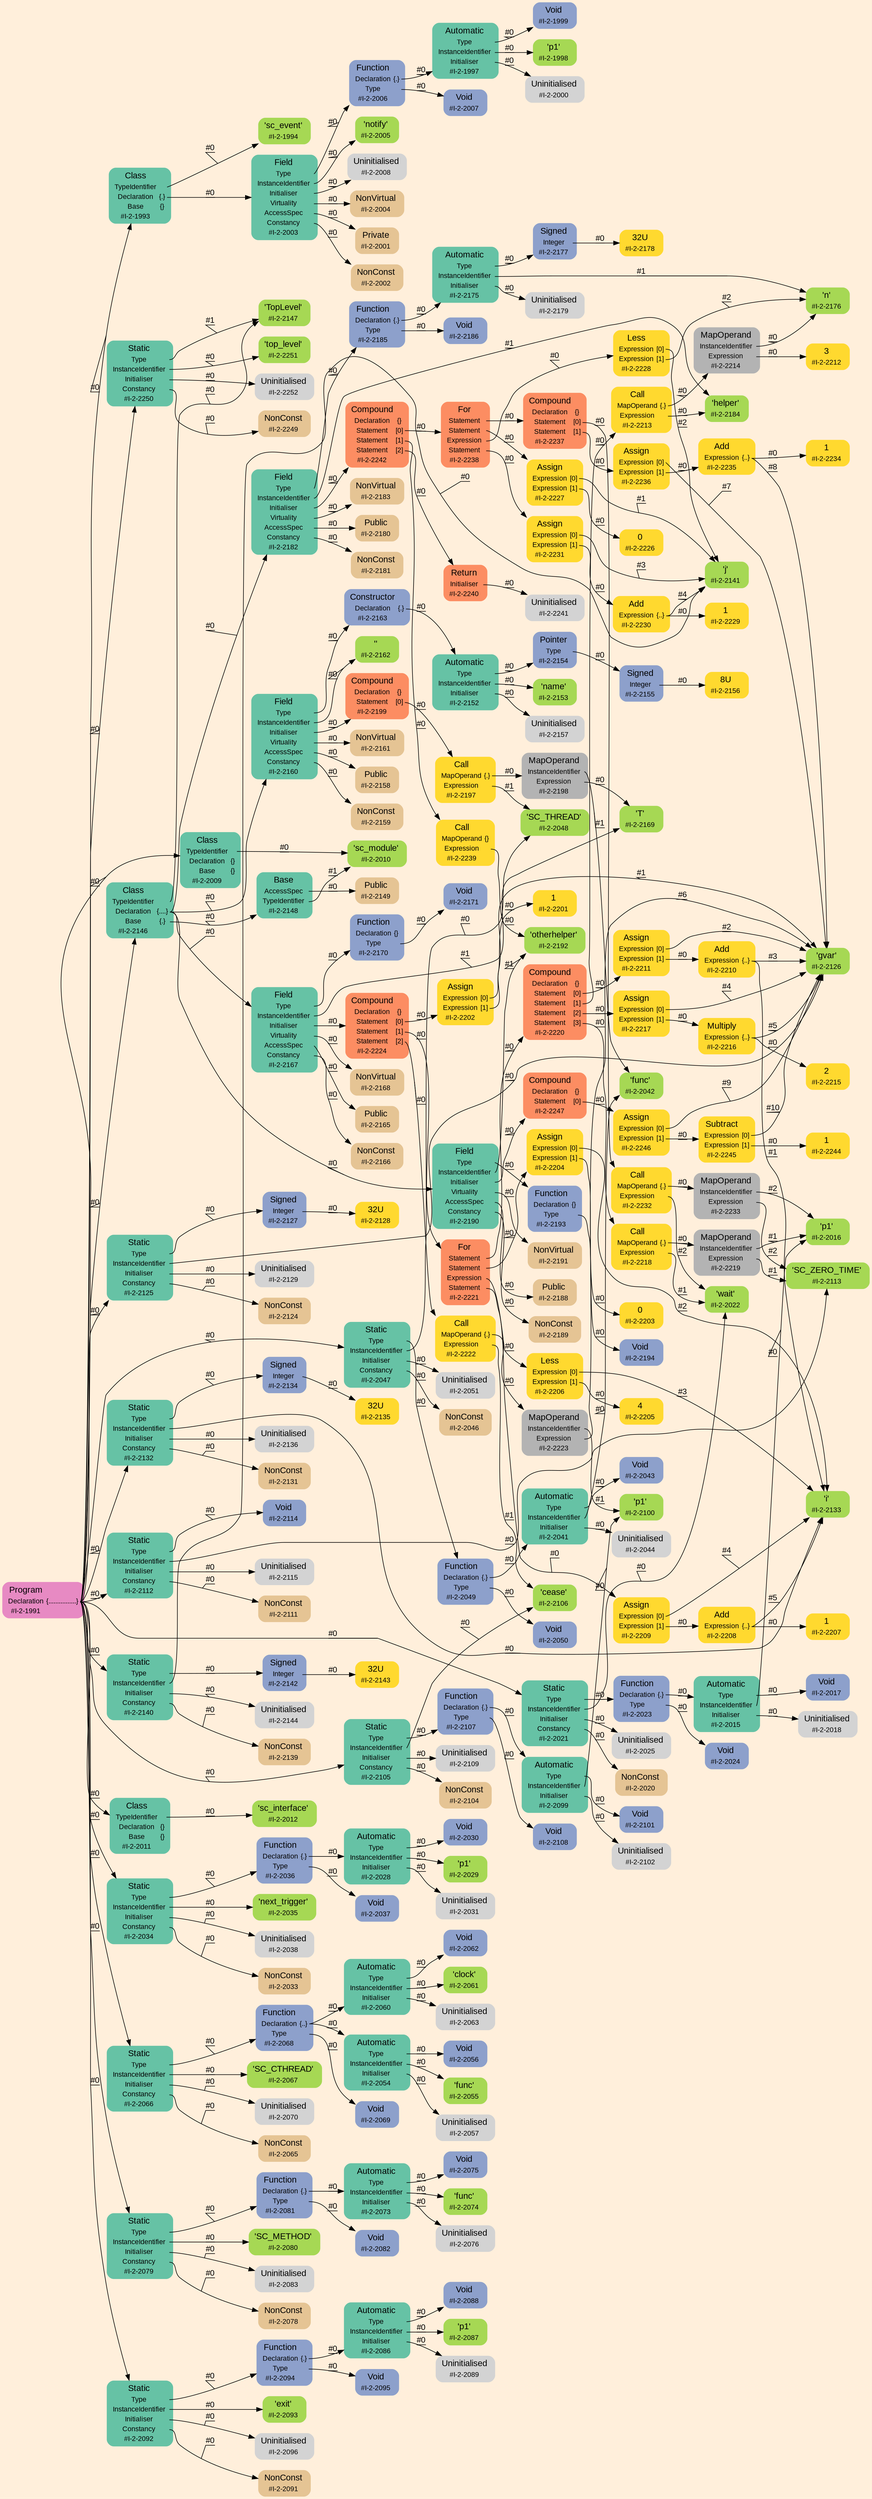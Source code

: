 digraph "" {
label = ""
labelloc = t
fontsize = "36"
graph [
    rankdir = "LR"
    ranksep = 0.3
    bgcolor = antiquewhite1
    color = black
    fontcolor = black
    fontname = "Arial"
];
node [
    fontname = "Arial"
];
edge [
    fontname = "Arial"
];


// -------------------- node figure --------------------
"#I-2-1991" [
    // -------- block #I-2-1991 ----------
    shape = "plaintext"
    fillcolor = "/set28/4"
    label = <<TABLE BORDER="0" CELLBORDER="0" CELLSPACING="0">
     <TR><TD><FONT POINT-SIZE="15.0">Program</FONT></TD><TD></TD></TR>
     <TR><TD>Declaration</TD><TD PORT="port0">{................}</TD></TR>
     <TR><TD>#I-2-1991</TD><TD PORT="port1"></TD></TR>
    </TABLE>>
    style = "rounded,filled"
    fontsize = "12"
];

"#I-2-1993" [
    // -------- block #I-2-1993 ----------
    shape = "plaintext"
    fillcolor = "/set28/1"
    label = <<TABLE BORDER="0" CELLBORDER="0" CELLSPACING="0">
     <TR><TD><FONT POINT-SIZE="15.0">Class</FONT></TD><TD></TD></TR>
     <TR><TD>TypeIdentifier</TD><TD PORT="port0"></TD></TR>
     <TR><TD>Declaration</TD><TD PORT="port1">{.}</TD></TR>
     <TR><TD>Base</TD><TD PORT="port2">{}</TD></TR>
     <TR><TD>#I-2-1993</TD><TD PORT="port3"></TD></TR>
    </TABLE>>
    style = "rounded,filled"
    fontsize = "12"
];

"#I-2-1994" [
    // -------- block #I-2-1994 ----------
    shape = "plaintext"
    fillcolor = "/set28/5"
    label = <<TABLE BORDER="0" CELLBORDER="0" CELLSPACING="0">
     <TR><TD><FONT POINT-SIZE="15.0">'sc_event'</FONT></TD><TD></TD></TR>
     <TR><TD>#I-2-1994</TD><TD PORT="port0"></TD></TR>
    </TABLE>>
    style = "rounded,filled"
    fontsize = "12"
];

"#I-2-2003" [
    // -------- block #I-2-2003 ----------
    shape = "plaintext"
    fillcolor = "/set28/1"
    label = <<TABLE BORDER="0" CELLBORDER="0" CELLSPACING="0">
     <TR><TD><FONT POINT-SIZE="15.0">Field</FONT></TD><TD></TD></TR>
     <TR><TD>Type</TD><TD PORT="port0"></TD></TR>
     <TR><TD>InstanceIdentifier</TD><TD PORT="port1"></TD></TR>
     <TR><TD>Initialiser</TD><TD PORT="port2"></TD></TR>
     <TR><TD>Virtuality</TD><TD PORT="port3"></TD></TR>
     <TR><TD>AccessSpec</TD><TD PORT="port4"></TD></TR>
     <TR><TD>Constancy</TD><TD PORT="port5"></TD></TR>
     <TR><TD>#I-2-2003</TD><TD PORT="port6"></TD></TR>
    </TABLE>>
    style = "rounded,filled"
    fontsize = "12"
];

"#I-2-2006" [
    // -------- block #I-2-2006 ----------
    shape = "plaintext"
    fillcolor = "/set28/3"
    label = <<TABLE BORDER="0" CELLBORDER="0" CELLSPACING="0">
     <TR><TD><FONT POINT-SIZE="15.0">Function</FONT></TD><TD></TD></TR>
     <TR><TD>Declaration</TD><TD PORT="port0">{.}</TD></TR>
     <TR><TD>Type</TD><TD PORT="port1"></TD></TR>
     <TR><TD>#I-2-2006</TD><TD PORT="port2"></TD></TR>
    </TABLE>>
    style = "rounded,filled"
    fontsize = "12"
];

"#I-2-1997" [
    // -------- block #I-2-1997 ----------
    shape = "plaintext"
    fillcolor = "/set28/1"
    label = <<TABLE BORDER="0" CELLBORDER="0" CELLSPACING="0">
     <TR><TD><FONT POINT-SIZE="15.0">Automatic</FONT></TD><TD></TD></TR>
     <TR><TD>Type</TD><TD PORT="port0"></TD></TR>
     <TR><TD>InstanceIdentifier</TD><TD PORT="port1"></TD></TR>
     <TR><TD>Initialiser</TD><TD PORT="port2"></TD></TR>
     <TR><TD>#I-2-1997</TD><TD PORT="port3"></TD></TR>
    </TABLE>>
    style = "rounded,filled"
    fontsize = "12"
];

"#I-2-1999" [
    // -------- block #I-2-1999 ----------
    shape = "plaintext"
    fillcolor = "/set28/3"
    label = <<TABLE BORDER="0" CELLBORDER="0" CELLSPACING="0">
     <TR><TD><FONT POINT-SIZE="15.0">Void</FONT></TD><TD></TD></TR>
     <TR><TD>#I-2-1999</TD><TD PORT="port0"></TD></TR>
    </TABLE>>
    style = "rounded,filled"
    fontsize = "12"
];

"#I-2-1998" [
    // -------- block #I-2-1998 ----------
    shape = "plaintext"
    fillcolor = "/set28/5"
    label = <<TABLE BORDER="0" CELLBORDER="0" CELLSPACING="0">
     <TR><TD><FONT POINT-SIZE="15.0">'p1'</FONT></TD><TD></TD></TR>
     <TR><TD>#I-2-1998</TD><TD PORT="port0"></TD></TR>
    </TABLE>>
    style = "rounded,filled"
    fontsize = "12"
];

"#I-2-2000" [
    // -------- block #I-2-2000 ----------
    shape = "plaintext"
    label = <<TABLE BORDER="0" CELLBORDER="0" CELLSPACING="0">
     <TR><TD><FONT POINT-SIZE="15.0">Uninitialised</FONT></TD><TD></TD></TR>
     <TR><TD>#I-2-2000</TD><TD PORT="port0"></TD></TR>
    </TABLE>>
    style = "rounded,filled"
    fontsize = "12"
];

"#I-2-2007" [
    // -------- block #I-2-2007 ----------
    shape = "plaintext"
    fillcolor = "/set28/3"
    label = <<TABLE BORDER="0" CELLBORDER="0" CELLSPACING="0">
     <TR><TD><FONT POINT-SIZE="15.0">Void</FONT></TD><TD></TD></TR>
     <TR><TD>#I-2-2007</TD><TD PORT="port0"></TD></TR>
    </TABLE>>
    style = "rounded,filled"
    fontsize = "12"
];

"#I-2-2005" [
    // -------- block #I-2-2005 ----------
    shape = "plaintext"
    fillcolor = "/set28/5"
    label = <<TABLE BORDER="0" CELLBORDER="0" CELLSPACING="0">
     <TR><TD><FONT POINT-SIZE="15.0">'notify'</FONT></TD><TD></TD></TR>
     <TR><TD>#I-2-2005</TD><TD PORT="port0"></TD></TR>
    </TABLE>>
    style = "rounded,filled"
    fontsize = "12"
];

"#I-2-2008" [
    // -------- block #I-2-2008 ----------
    shape = "plaintext"
    label = <<TABLE BORDER="0" CELLBORDER="0" CELLSPACING="0">
     <TR><TD><FONT POINT-SIZE="15.0">Uninitialised</FONT></TD><TD></TD></TR>
     <TR><TD>#I-2-2008</TD><TD PORT="port0"></TD></TR>
    </TABLE>>
    style = "rounded,filled"
    fontsize = "12"
];

"#I-2-2004" [
    // -------- block #I-2-2004 ----------
    shape = "plaintext"
    fillcolor = "/set28/7"
    label = <<TABLE BORDER="0" CELLBORDER="0" CELLSPACING="0">
     <TR><TD><FONT POINT-SIZE="15.0">NonVirtual</FONT></TD><TD></TD></TR>
     <TR><TD>#I-2-2004</TD><TD PORT="port0"></TD></TR>
    </TABLE>>
    style = "rounded,filled"
    fontsize = "12"
];

"#I-2-2001" [
    // -------- block #I-2-2001 ----------
    shape = "plaintext"
    fillcolor = "/set28/7"
    label = <<TABLE BORDER="0" CELLBORDER="0" CELLSPACING="0">
     <TR><TD><FONT POINT-SIZE="15.0">Private</FONT></TD><TD></TD></TR>
     <TR><TD>#I-2-2001</TD><TD PORT="port0"></TD></TR>
    </TABLE>>
    style = "rounded,filled"
    fontsize = "12"
];

"#I-2-2002" [
    // -------- block #I-2-2002 ----------
    shape = "plaintext"
    fillcolor = "/set28/7"
    label = <<TABLE BORDER="0" CELLBORDER="0" CELLSPACING="0">
     <TR><TD><FONT POINT-SIZE="15.0">NonConst</FONT></TD><TD></TD></TR>
     <TR><TD>#I-2-2002</TD><TD PORT="port0"></TD></TR>
    </TABLE>>
    style = "rounded,filled"
    fontsize = "12"
];

"#I-2-2009" [
    // -------- block #I-2-2009 ----------
    shape = "plaintext"
    fillcolor = "/set28/1"
    label = <<TABLE BORDER="0" CELLBORDER="0" CELLSPACING="0">
     <TR><TD><FONT POINT-SIZE="15.0">Class</FONT></TD><TD></TD></TR>
     <TR><TD>TypeIdentifier</TD><TD PORT="port0"></TD></TR>
     <TR><TD>Declaration</TD><TD PORT="port1">{}</TD></TR>
     <TR><TD>Base</TD><TD PORT="port2">{}</TD></TR>
     <TR><TD>#I-2-2009</TD><TD PORT="port3"></TD></TR>
    </TABLE>>
    style = "rounded,filled"
    fontsize = "12"
];

"#I-2-2010" [
    // -------- block #I-2-2010 ----------
    shape = "plaintext"
    fillcolor = "/set28/5"
    label = <<TABLE BORDER="0" CELLBORDER="0" CELLSPACING="0">
     <TR><TD><FONT POINT-SIZE="15.0">'sc_module'</FONT></TD><TD></TD></TR>
     <TR><TD>#I-2-2010</TD><TD PORT="port0"></TD></TR>
    </TABLE>>
    style = "rounded,filled"
    fontsize = "12"
];

"#I-2-2011" [
    // -------- block #I-2-2011 ----------
    shape = "plaintext"
    fillcolor = "/set28/1"
    label = <<TABLE BORDER="0" CELLBORDER="0" CELLSPACING="0">
     <TR><TD><FONT POINT-SIZE="15.0">Class</FONT></TD><TD></TD></TR>
     <TR><TD>TypeIdentifier</TD><TD PORT="port0"></TD></TR>
     <TR><TD>Declaration</TD><TD PORT="port1">{}</TD></TR>
     <TR><TD>Base</TD><TD PORT="port2">{}</TD></TR>
     <TR><TD>#I-2-2011</TD><TD PORT="port3"></TD></TR>
    </TABLE>>
    style = "rounded,filled"
    fontsize = "12"
];

"#I-2-2012" [
    // -------- block #I-2-2012 ----------
    shape = "plaintext"
    fillcolor = "/set28/5"
    label = <<TABLE BORDER="0" CELLBORDER="0" CELLSPACING="0">
     <TR><TD><FONT POINT-SIZE="15.0">'sc_interface'</FONT></TD><TD></TD></TR>
     <TR><TD>#I-2-2012</TD><TD PORT="port0"></TD></TR>
    </TABLE>>
    style = "rounded,filled"
    fontsize = "12"
];

"#I-2-2021" [
    // -------- block #I-2-2021 ----------
    shape = "plaintext"
    fillcolor = "/set28/1"
    label = <<TABLE BORDER="0" CELLBORDER="0" CELLSPACING="0">
     <TR><TD><FONT POINT-SIZE="15.0">Static</FONT></TD><TD></TD></TR>
     <TR><TD>Type</TD><TD PORT="port0"></TD></TR>
     <TR><TD>InstanceIdentifier</TD><TD PORT="port1"></TD></TR>
     <TR><TD>Initialiser</TD><TD PORT="port2"></TD></TR>
     <TR><TD>Constancy</TD><TD PORT="port3"></TD></TR>
     <TR><TD>#I-2-2021</TD><TD PORT="port4"></TD></TR>
    </TABLE>>
    style = "rounded,filled"
    fontsize = "12"
];

"#I-2-2023" [
    // -------- block #I-2-2023 ----------
    shape = "plaintext"
    fillcolor = "/set28/3"
    label = <<TABLE BORDER="0" CELLBORDER="0" CELLSPACING="0">
     <TR><TD><FONT POINT-SIZE="15.0">Function</FONT></TD><TD></TD></TR>
     <TR><TD>Declaration</TD><TD PORT="port0">{.}</TD></TR>
     <TR><TD>Type</TD><TD PORT="port1"></TD></TR>
     <TR><TD>#I-2-2023</TD><TD PORT="port2"></TD></TR>
    </TABLE>>
    style = "rounded,filled"
    fontsize = "12"
];

"#I-2-2015" [
    // -------- block #I-2-2015 ----------
    shape = "plaintext"
    fillcolor = "/set28/1"
    label = <<TABLE BORDER="0" CELLBORDER="0" CELLSPACING="0">
     <TR><TD><FONT POINT-SIZE="15.0">Automatic</FONT></TD><TD></TD></TR>
     <TR><TD>Type</TD><TD PORT="port0"></TD></TR>
     <TR><TD>InstanceIdentifier</TD><TD PORT="port1"></TD></TR>
     <TR><TD>Initialiser</TD><TD PORT="port2"></TD></TR>
     <TR><TD>#I-2-2015</TD><TD PORT="port3"></TD></TR>
    </TABLE>>
    style = "rounded,filled"
    fontsize = "12"
];

"#I-2-2017" [
    // -------- block #I-2-2017 ----------
    shape = "plaintext"
    fillcolor = "/set28/3"
    label = <<TABLE BORDER="0" CELLBORDER="0" CELLSPACING="0">
     <TR><TD><FONT POINT-SIZE="15.0">Void</FONT></TD><TD></TD></TR>
     <TR><TD>#I-2-2017</TD><TD PORT="port0"></TD></TR>
    </TABLE>>
    style = "rounded,filled"
    fontsize = "12"
];

"#I-2-2016" [
    // -------- block #I-2-2016 ----------
    shape = "plaintext"
    fillcolor = "/set28/5"
    label = <<TABLE BORDER="0" CELLBORDER="0" CELLSPACING="0">
     <TR><TD><FONT POINT-SIZE="15.0">'p1'</FONT></TD><TD></TD></TR>
     <TR><TD>#I-2-2016</TD><TD PORT="port0"></TD></TR>
    </TABLE>>
    style = "rounded,filled"
    fontsize = "12"
];

"#I-2-2018" [
    // -------- block #I-2-2018 ----------
    shape = "plaintext"
    label = <<TABLE BORDER="0" CELLBORDER="0" CELLSPACING="0">
     <TR><TD><FONT POINT-SIZE="15.0">Uninitialised</FONT></TD><TD></TD></TR>
     <TR><TD>#I-2-2018</TD><TD PORT="port0"></TD></TR>
    </TABLE>>
    style = "rounded,filled"
    fontsize = "12"
];

"#I-2-2024" [
    // -------- block #I-2-2024 ----------
    shape = "plaintext"
    fillcolor = "/set28/3"
    label = <<TABLE BORDER="0" CELLBORDER="0" CELLSPACING="0">
     <TR><TD><FONT POINT-SIZE="15.0">Void</FONT></TD><TD></TD></TR>
     <TR><TD>#I-2-2024</TD><TD PORT="port0"></TD></TR>
    </TABLE>>
    style = "rounded,filled"
    fontsize = "12"
];

"#I-2-2022" [
    // -------- block #I-2-2022 ----------
    shape = "plaintext"
    fillcolor = "/set28/5"
    label = <<TABLE BORDER="0" CELLBORDER="0" CELLSPACING="0">
     <TR><TD><FONT POINT-SIZE="15.0">'wait'</FONT></TD><TD></TD></TR>
     <TR><TD>#I-2-2022</TD><TD PORT="port0"></TD></TR>
    </TABLE>>
    style = "rounded,filled"
    fontsize = "12"
];

"#I-2-2025" [
    // -------- block #I-2-2025 ----------
    shape = "plaintext"
    label = <<TABLE BORDER="0" CELLBORDER="0" CELLSPACING="0">
     <TR><TD><FONT POINT-SIZE="15.0">Uninitialised</FONT></TD><TD></TD></TR>
     <TR><TD>#I-2-2025</TD><TD PORT="port0"></TD></TR>
    </TABLE>>
    style = "rounded,filled"
    fontsize = "12"
];

"#I-2-2020" [
    // -------- block #I-2-2020 ----------
    shape = "plaintext"
    fillcolor = "/set28/7"
    label = <<TABLE BORDER="0" CELLBORDER="0" CELLSPACING="0">
     <TR><TD><FONT POINT-SIZE="15.0">NonConst</FONT></TD><TD></TD></TR>
     <TR><TD>#I-2-2020</TD><TD PORT="port0"></TD></TR>
    </TABLE>>
    style = "rounded,filled"
    fontsize = "12"
];

"#I-2-2034" [
    // -------- block #I-2-2034 ----------
    shape = "plaintext"
    fillcolor = "/set28/1"
    label = <<TABLE BORDER="0" CELLBORDER="0" CELLSPACING="0">
     <TR><TD><FONT POINT-SIZE="15.0">Static</FONT></TD><TD></TD></TR>
     <TR><TD>Type</TD><TD PORT="port0"></TD></TR>
     <TR><TD>InstanceIdentifier</TD><TD PORT="port1"></TD></TR>
     <TR><TD>Initialiser</TD><TD PORT="port2"></TD></TR>
     <TR><TD>Constancy</TD><TD PORT="port3"></TD></TR>
     <TR><TD>#I-2-2034</TD><TD PORT="port4"></TD></TR>
    </TABLE>>
    style = "rounded,filled"
    fontsize = "12"
];

"#I-2-2036" [
    // -------- block #I-2-2036 ----------
    shape = "plaintext"
    fillcolor = "/set28/3"
    label = <<TABLE BORDER="0" CELLBORDER="0" CELLSPACING="0">
     <TR><TD><FONT POINT-SIZE="15.0">Function</FONT></TD><TD></TD></TR>
     <TR><TD>Declaration</TD><TD PORT="port0">{.}</TD></TR>
     <TR><TD>Type</TD><TD PORT="port1"></TD></TR>
     <TR><TD>#I-2-2036</TD><TD PORT="port2"></TD></TR>
    </TABLE>>
    style = "rounded,filled"
    fontsize = "12"
];

"#I-2-2028" [
    // -------- block #I-2-2028 ----------
    shape = "plaintext"
    fillcolor = "/set28/1"
    label = <<TABLE BORDER="0" CELLBORDER="0" CELLSPACING="0">
     <TR><TD><FONT POINT-SIZE="15.0">Automatic</FONT></TD><TD></TD></TR>
     <TR><TD>Type</TD><TD PORT="port0"></TD></TR>
     <TR><TD>InstanceIdentifier</TD><TD PORT="port1"></TD></TR>
     <TR><TD>Initialiser</TD><TD PORT="port2"></TD></TR>
     <TR><TD>#I-2-2028</TD><TD PORT="port3"></TD></TR>
    </TABLE>>
    style = "rounded,filled"
    fontsize = "12"
];

"#I-2-2030" [
    // -------- block #I-2-2030 ----------
    shape = "plaintext"
    fillcolor = "/set28/3"
    label = <<TABLE BORDER="0" CELLBORDER="0" CELLSPACING="0">
     <TR><TD><FONT POINT-SIZE="15.0">Void</FONT></TD><TD></TD></TR>
     <TR><TD>#I-2-2030</TD><TD PORT="port0"></TD></TR>
    </TABLE>>
    style = "rounded,filled"
    fontsize = "12"
];

"#I-2-2029" [
    // -------- block #I-2-2029 ----------
    shape = "plaintext"
    fillcolor = "/set28/5"
    label = <<TABLE BORDER="0" CELLBORDER="0" CELLSPACING="0">
     <TR><TD><FONT POINT-SIZE="15.0">'p1'</FONT></TD><TD></TD></TR>
     <TR><TD>#I-2-2029</TD><TD PORT="port0"></TD></TR>
    </TABLE>>
    style = "rounded,filled"
    fontsize = "12"
];

"#I-2-2031" [
    // -------- block #I-2-2031 ----------
    shape = "plaintext"
    label = <<TABLE BORDER="0" CELLBORDER="0" CELLSPACING="0">
     <TR><TD><FONT POINT-SIZE="15.0">Uninitialised</FONT></TD><TD></TD></TR>
     <TR><TD>#I-2-2031</TD><TD PORT="port0"></TD></TR>
    </TABLE>>
    style = "rounded,filled"
    fontsize = "12"
];

"#I-2-2037" [
    // -------- block #I-2-2037 ----------
    shape = "plaintext"
    fillcolor = "/set28/3"
    label = <<TABLE BORDER="0" CELLBORDER="0" CELLSPACING="0">
     <TR><TD><FONT POINT-SIZE="15.0">Void</FONT></TD><TD></TD></TR>
     <TR><TD>#I-2-2037</TD><TD PORT="port0"></TD></TR>
    </TABLE>>
    style = "rounded,filled"
    fontsize = "12"
];

"#I-2-2035" [
    // -------- block #I-2-2035 ----------
    shape = "plaintext"
    fillcolor = "/set28/5"
    label = <<TABLE BORDER="0" CELLBORDER="0" CELLSPACING="0">
     <TR><TD><FONT POINT-SIZE="15.0">'next_trigger'</FONT></TD><TD></TD></TR>
     <TR><TD>#I-2-2035</TD><TD PORT="port0"></TD></TR>
    </TABLE>>
    style = "rounded,filled"
    fontsize = "12"
];

"#I-2-2038" [
    // -------- block #I-2-2038 ----------
    shape = "plaintext"
    label = <<TABLE BORDER="0" CELLBORDER="0" CELLSPACING="0">
     <TR><TD><FONT POINT-SIZE="15.0">Uninitialised</FONT></TD><TD></TD></TR>
     <TR><TD>#I-2-2038</TD><TD PORT="port0"></TD></TR>
    </TABLE>>
    style = "rounded,filled"
    fontsize = "12"
];

"#I-2-2033" [
    // -------- block #I-2-2033 ----------
    shape = "plaintext"
    fillcolor = "/set28/7"
    label = <<TABLE BORDER="0" CELLBORDER="0" CELLSPACING="0">
     <TR><TD><FONT POINT-SIZE="15.0">NonConst</FONT></TD><TD></TD></TR>
     <TR><TD>#I-2-2033</TD><TD PORT="port0"></TD></TR>
    </TABLE>>
    style = "rounded,filled"
    fontsize = "12"
];

"#I-2-2047" [
    // -------- block #I-2-2047 ----------
    shape = "plaintext"
    fillcolor = "/set28/1"
    label = <<TABLE BORDER="0" CELLBORDER="0" CELLSPACING="0">
     <TR><TD><FONT POINT-SIZE="15.0">Static</FONT></TD><TD></TD></TR>
     <TR><TD>Type</TD><TD PORT="port0"></TD></TR>
     <TR><TD>InstanceIdentifier</TD><TD PORT="port1"></TD></TR>
     <TR><TD>Initialiser</TD><TD PORT="port2"></TD></TR>
     <TR><TD>Constancy</TD><TD PORT="port3"></TD></TR>
     <TR><TD>#I-2-2047</TD><TD PORT="port4"></TD></TR>
    </TABLE>>
    style = "rounded,filled"
    fontsize = "12"
];

"#I-2-2049" [
    // -------- block #I-2-2049 ----------
    shape = "plaintext"
    fillcolor = "/set28/3"
    label = <<TABLE BORDER="0" CELLBORDER="0" CELLSPACING="0">
     <TR><TD><FONT POINT-SIZE="15.0">Function</FONT></TD><TD></TD></TR>
     <TR><TD>Declaration</TD><TD PORT="port0">{.}</TD></TR>
     <TR><TD>Type</TD><TD PORT="port1"></TD></TR>
     <TR><TD>#I-2-2049</TD><TD PORT="port2"></TD></TR>
    </TABLE>>
    style = "rounded,filled"
    fontsize = "12"
];

"#I-2-2041" [
    // -------- block #I-2-2041 ----------
    shape = "plaintext"
    fillcolor = "/set28/1"
    label = <<TABLE BORDER="0" CELLBORDER="0" CELLSPACING="0">
     <TR><TD><FONT POINT-SIZE="15.0">Automatic</FONT></TD><TD></TD></TR>
     <TR><TD>Type</TD><TD PORT="port0"></TD></TR>
     <TR><TD>InstanceIdentifier</TD><TD PORT="port1"></TD></TR>
     <TR><TD>Initialiser</TD><TD PORT="port2"></TD></TR>
     <TR><TD>#I-2-2041</TD><TD PORT="port3"></TD></TR>
    </TABLE>>
    style = "rounded,filled"
    fontsize = "12"
];

"#I-2-2043" [
    // -------- block #I-2-2043 ----------
    shape = "plaintext"
    fillcolor = "/set28/3"
    label = <<TABLE BORDER="0" CELLBORDER="0" CELLSPACING="0">
     <TR><TD><FONT POINT-SIZE="15.0">Void</FONT></TD><TD></TD></TR>
     <TR><TD>#I-2-2043</TD><TD PORT="port0"></TD></TR>
    </TABLE>>
    style = "rounded,filled"
    fontsize = "12"
];

"#I-2-2042" [
    // -------- block #I-2-2042 ----------
    shape = "plaintext"
    fillcolor = "/set28/5"
    label = <<TABLE BORDER="0" CELLBORDER="0" CELLSPACING="0">
     <TR><TD><FONT POINT-SIZE="15.0">'func'</FONT></TD><TD></TD></TR>
     <TR><TD>#I-2-2042</TD><TD PORT="port0"></TD></TR>
    </TABLE>>
    style = "rounded,filled"
    fontsize = "12"
];

"#I-2-2044" [
    // -------- block #I-2-2044 ----------
    shape = "plaintext"
    label = <<TABLE BORDER="0" CELLBORDER="0" CELLSPACING="0">
     <TR><TD><FONT POINT-SIZE="15.0">Uninitialised</FONT></TD><TD></TD></TR>
     <TR><TD>#I-2-2044</TD><TD PORT="port0"></TD></TR>
    </TABLE>>
    style = "rounded,filled"
    fontsize = "12"
];

"#I-2-2050" [
    // -------- block #I-2-2050 ----------
    shape = "plaintext"
    fillcolor = "/set28/3"
    label = <<TABLE BORDER="0" CELLBORDER="0" CELLSPACING="0">
     <TR><TD><FONT POINT-SIZE="15.0">Void</FONT></TD><TD></TD></TR>
     <TR><TD>#I-2-2050</TD><TD PORT="port0"></TD></TR>
    </TABLE>>
    style = "rounded,filled"
    fontsize = "12"
];

"#I-2-2048" [
    // -------- block #I-2-2048 ----------
    shape = "plaintext"
    fillcolor = "/set28/5"
    label = <<TABLE BORDER="0" CELLBORDER="0" CELLSPACING="0">
     <TR><TD><FONT POINT-SIZE="15.0">'SC_THREAD'</FONT></TD><TD></TD></TR>
     <TR><TD>#I-2-2048</TD><TD PORT="port0"></TD></TR>
    </TABLE>>
    style = "rounded,filled"
    fontsize = "12"
];

"#I-2-2051" [
    // -------- block #I-2-2051 ----------
    shape = "plaintext"
    label = <<TABLE BORDER="0" CELLBORDER="0" CELLSPACING="0">
     <TR><TD><FONT POINT-SIZE="15.0">Uninitialised</FONT></TD><TD></TD></TR>
     <TR><TD>#I-2-2051</TD><TD PORT="port0"></TD></TR>
    </TABLE>>
    style = "rounded,filled"
    fontsize = "12"
];

"#I-2-2046" [
    // -------- block #I-2-2046 ----------
    shape = "plaintext"
    fillcolor = "/set28/7"
    label = <<TABLE BORDER="0" CELLBORDER="0" CELLSPACING="0">
     <TR><TD><FONT POINT-SIZE="15.0">NonConst</FONT></TD><TD></TD></TR>
     <TR><TD>#I-2-2046</TD><TD PORT="port0"></TD></TR>
    </TABLE>>
    style = "rounded,filled"
    fontsize = "12"
];

"#I-2-2066" [
    // -------- block #I-2-2066 ----------
    shape = "plaintext"
    fillcolor = "/set28/1"
    label = <<TABLE BORDER="0" CELLBORDER="0" CELLSPACING="0">
     <TR><TD><FONT POINT-SIZE="15.0">Static</FONT></TD><TD></TD></TR>
     <TR><TD>Type</TD><TD PORT="port0"></TD></TR>
     <TR><TD>InstanceIdentifier</TD><TD PORT="port1"></TD></TR>
     <TR><TD>Initialiser</TD><TD PORT="port2"></TD></TR>
     <TR><TD>Constancy</TD><TD PORT="port3"></TD></TR>
     <TR><TD>#I-2-2066</TD><TD PORT="port4"></TD></TR>
    </TABLE>>
    style = "rounded,filled"
    fontsize = "12"
];

"#I-2-2068" [
    // -------- block #I-2-2068 ----------
    shape = "plaintext"
    fillcolor = "/set28/3"
    label = <<TABLE BORDER="0" CELLBORDER="0" CELLSPACING="0">
     <TR><TD><FONT POINT-SIZE="15.0">Function</FONT></TD><TD></TD></TR>
     <TR><TD>Declaration</TD><TD PORT="port0">{..}</TD></TR>
     <TR><TD>Type</TD><TD PORT="port1"></TD></TR>
     <TR><TD>#I-2-2068</TD><TD PORT="port2"></TD></TR>
    </TABLE>>
    style = "rounded,filled"
    fontsize = "12"
];

"#I-2-2054" [
    // -------- block #I-2-2054 ----------
    shape = "plaintext"
    fillcolor = "/set28/1"
    label = <<TABLE BORDER="0" CELLBORDER="0" CELLSPACING="0">
     <TR><TD><FONT POINT-SIZE="15.0">Automatic</FONT></TD><TD></TD></TR>
     <TR><TD>Type</TD><TD PORT="port0"></TD></TR>
     <TR><TD>InstanceIdentifier</TD><TD PORT="port1"></TD></TR>
     <TR><TD>Initialiser</TD><TD PORT="port2"></TD></TR>
     <TR><TD>#I-2-2054</TD><TD PORT="port3"></TD></TR>
    </TABLE>>
    style = "rounded,filled"
    fontsize = "12"
];

"#I-2-2056" [
    // -------- block #I-2-2056 ----------
    shape = "plaintext"
    fillcolor = "/set28/3"
    label = <<TABLE BORDER="0" CELLBORDER="0" CELLSPACING="0">
     <TR><TD><FONT POINT-SIZE="15.0">Void</FONT></TD><TD></TD></TR>
     <TR><TD>#I-2-2056</TD><TD PORT="port0"></TD></TR>
    </TABLE>>
    style = "rounded,filled"
    fontsize = "12"
];

"#I-2-2055" [
    // -------- block #I-2-2055 ----------
    shape = "plaintext"
    fillcolor = "/set28/5"
    label = <<TABLE BORDER="0" CELLBORDER="0" CELLSPACING="0">
     <TR><TD><FONT POINT-SIZE="15.0">'func'</FONT></TD><TD></TD></TR>
     <TR><TD>#I-2-2055</TD><TD PORT="port0"></TD></TR>
    </TABLE>>
    style = "rounded,filled"
    fontsize = "12"
];

"#I-2-2057" [
    // -------- block #I-2-2057 ----------
    shape = "plaintext"
    label = <<TABLE BORDER="0" CELLBORDER="0" CELLSPACING="0">
     <TR><TD><FONT POINT-SIZE="15.0">Uninitialised</FONT></TD><TD></TD></TR>
     <TR><TD>#I-2-2057</TD><TD PORT="port0"></TD></TR>
    </TABLE>>
    style = "rounded,filled"
    fontsize = "12"
];

"#I-2-2060" [
    // -------- block #I-2-2060 ----------
    shape = "plaintext"
    fillcolor = "/set28/1"
    label = <<TABLE BORDER="0" CELLBORDER="0" CELLSPACING="0">
     <TR><TD><FONT POINT-SIZE="15.0">Automatic</FONT></TD><TD></TD></TR>
     <TR><TD>Type</TD><TD PORT="port0"></TD></TR>
     <TR><TD>InstanceIdentifier</TD><TD PORT="port1"></TD></TR>
     <TR><TD>Initialiser</TD><TD PORT="port2"></TD></TR>
     <TR><TD>#I-2-2060</TD><TD PORT="port3"></TD></TR>
    </TABLE>>
    style = "rounded,filled"
    fontsize = "12"
];

"#I-2-2062" [
    // -------- block #I-2-2062 ----------
    shape = "plaintext"
    fillcolor = "/set28/3"
    label = <<TABLE BORDER="0" CELLBORDER="0" CELLSPACING="0">
     <TR><TD><FONT POINT-SIZE="15.0">Void</FONT></TD><TD></TD></TR>
     <TR><TD>#I-2-2062</TD><TD PORT="port0"></TD></TR>
    </TABLE>>
    style = "rounded,filled"
    fontsize = "12"
];

"#I-2-2061" [
    // -------- block #I-2-2061 ----------
    shape = "plaintext"
    fillcolor = "/set28/5"
    label = <<TABLE BORDER="0" CELLBORDER="0" CELLSPACING="0">
     <TR><TD><FONT POINT-SIZE="15.0">'clock'</FONT></TD><TD></TD></TR>
     <TR><TD>#I-2-2061</TD><TD PORT="port0"></TD></TR>
    </TABLE>>
    style = "rounded,filled"
    fontsize = "12"
];

"#I-2-2063" [
    // -------- block #I-2-2063 ----------
    shape = "plaintext"
    label = <<TABLE BORDER="0" CELLBORDER="0" CELLSPACING="0">
     <TR><TD><FONT POINT-SIZE="15.0">Uninitialised</FONT></TD><TD></TD></TR>
     <TR><TD>#I-2-2063</TD><TD PORT="port0"></TD></TR>
    </TABLE>>
    style = "rounded,filled"
    fontsize = "12"
];

"#I-2-2069" [
    // -------- block #I-2-2069 ----------
    shape = "plaintext"
    fillcolor = "/set28/3"
    label = <<TABLE BORDER="0" CELLBORDER="0" CELLSPACING="0">
     <TR><TD><FONT POINT-SIZE="15.0">Void</FONT></TD><TD></TD></TR>
     <TR><TD>#I-2-2069</TD><TD PORT="port0"></TD></TR>
    </TABLE>>
    style = "rounded,filled"
    fontsize = "12"
];

"#I-2-2067" [
    // -------- block #I-2-2067 ----------
    shape = "plaintext"
    fillcolor = "/set28/5"
    label = <<TABLE BORDER="0" CELLBORDER="0" CELLSPACING="0">
     <TR><TD><FONT POINT-SIZE="15.0">'SC_CTHREAD'</FONT></TD><TD></TD></TR>
     <TR><TD>#I-2-2067</TD><TD PORT="port0"></TD></TR>
    </TABLE>>
    style = "rounded,filled"
    fontsize = "12"
];

"#I-2-2070" [
    // -------- block #I-2-2070 ----------
    shape = "plaintext"
    label = <<TABLE BORDER="0" CELLBORDER="0" CELLSPACING="0">
     <TR><TD><FONT POINT-SIZE="15.0">Uninitialised</FONT></TD><TD></TD></TR>
     <TR><TD>#I-2-2070</TD><TD PORT="port0"></TD></TR>
    </TABLE>>
    style = "rounded,filled"
    fontsize = "12"
];

"#I-2-2065" [
    // -------- block #I-2-2065 ----------
    shape = "plaintext"
    fillcolor = "/set28/7"
    label = <<TABLE BORDER="0" CELLBORDER="0" CELLSPACING="0">
     <TR><TD><FONT POINT-SIZE="15.0">NonConst</FONT></TD><TD></TD></TR>
     <TR><TD>#I-2-2065</TD><TD PORT="port0"></TD></TR>
    </TABLE>>
    style = "rounded,filled"
    fontsize = "12"
];

"#I-2-2079" [
    // -------- block #I-2-2079 ----------
    shape = "plaintext"
    fillcolor = "/set28/1"
    label = <<TABLE BORDER="0" CELLBORDER="0" CELLSPACING="0">
     <TR><TD><FONT POINT-SIZE="15.0">Static</FONT></TD><TD></TD></TR>
     <TR><TD>Type</TD><TD PORT="port0"></TD></TR>
     <TR><TD>InstanceIdentifier</TD><TD PORT="port1"></TD></TR>
     <TR><TD>Initialiser</TD><TD PORT="port2"></TD></TR>
     <TR><TD>Constancy</TD><TD PORT="port3"></TD></TR>
     <TR><TD>#I-2-2079</TD><TD PORT="port4"></TD></TR>
    </TABLE>>
    style = "rounded,filled"
    fontsize = "12"
];

"#I-2-2081" [
    // -------- block #I-2-2081 ----------
    shape = "plaintext"
    fillcolor = "/set28/3"
    label = <<TABLE BORDER="0" CELLBORDER="0" CELLSPACING="0">
     <TR><TD><FONT POINT-SIZE="15.0">Function</FONT></TD><TD></TD></TR>
     <TR><TD>Declaration</TD><TD PORT="port0">{.}</TD></TR>
     <TR><TD>Type</TD><TD PORT="port1"></TD></TR>
     <TR><TD>#I-2-2081</TD><TD PORT="port2"></TD></TR>
    </TABLE>>
    style = "rounded,filled"
    fontsize = "12"
];

"#I-2-2073" [
    // -------- block #I-2-2073 ----------
    shape = "plaintext"
    fillcolor = "/set28/1"
    label = <<TABLE BORDER="0" CELLBORDER="0" CELLSPACING="0">
     <TR><TD><FONT POINT-SIZE="15.0">Automatic</FONT></TD><TD></TD></TR>
     <TR><TD>Type</TD><TD PORT="port0"></TD></TR>
     <TR><TD>InstanceIdentifier</TD><TD PORT="port1"></TD></TR>
     <TR><TD>Initialiser</TD><TD PORT="port2"></TD></TR>
     <TR><TD>#I-2-2073</TD><TD PORT="port3"></TD></TR>
    </TABLE>>
    style = "rounded,filled"
    fontsize = "12"
];

"#I-2-2075" [
    // -------- block #I-2-2075 ----------
    shape = "plaintext"
    fillcolor = "/set28/3"
    label = <<TABLE BORDER="0" CELLBORDER="0" CELLSPACING="0">
     <TR><TD><FONT POINT-SIZE="15.0">Void</FONT></TD><TD></TD></TR>
     <TR><TD>#I-2-2075</TD><TD PORT="port0"></TD></TR>
    </TABLE>>
    style = "rounded,filled"
    fontsize = "12"
];

"#I-2-2074" [
    // -------- block #I-2-2074 ----------
    shape = "plaintext"
    fillcolor = "/set28/5"
    label = <<TABLE BORDER="0" CELLBORDER="0" CELLSPACING="0">
     <TR><TD><FONT POINT-SIZE="15.0">'func'</FONT></TD><TD></TD></TR>
     <TR><TD>#I-2-2074</TD><TD PORT="port0"></TD></TR>
    </TABLE>>
    style = "rounded,filled"
    fontsize = "12"
];

"#I-2-2076" [
    // -------- block #I-2-2076 ----------
    shape = "plaintext"
    label = <<TABLE BORDER="0" CELLBORDER="0" CELLSPACING="0">
     <TR><TD><FONT POINT-SIZE="15.0">Uninitialised</FONT></TD><TD></TD></TR>
     <TR><TD>#I-2-2076</TD><TD PORT="port0"></TD></TR>
    </TABLE>>
    style = "rounded,filled"
    fontsize = "12"
];

"#I-2-2082" [
    // -------- block #I-2-2082 ----------
    shape = "plaintext"
    fillcolor = "/set28/3"
    label = <<TABLE BORDER="0" CELLBORDER="0" CELLSPACING="0">
     <TR><TD><FONT POINT-SIZE="15.0">Void</FONT></TD><TD></TD></TR>
     <TR><TD>#I-2-2082</TD><TD PORT="port0"></TD></TR>
    </TABLE>>
    style = "rounded,filled"
    fontsize = "12"
];

"#I-2-2080" [
    // -------- block #I-2-2080 ----------
    shape = "plaintext"
    fillcolor = "/set28/5"
    label = <<TABLE BORDER="0" CELLBORDER="0" CELLSPACING="0">
     <TR><TD><FONT POINT-SIZE="15.0">'SC_METHOD'</FONT></TD><TD></TD></TR>
     <TR><TD>#I-2-2080</TD><TD PORT="port0"></TD></TR>
    </TABLE>>
    style = "rounded,filled"
    fontsize = "12"
];

"#I-2-2083" [
    // -------- block #I-2-2083 ----------
    shape = "plaintext"
    label = <<TABLE BORDER="0" CELLBORDER="0" CELLSPACING="0">
     <TR><TD><FONT POINT-SIZE="15.0">Uninitialised</FONT></TD><TD></TD></TR>
     <TR><TD>#I-2-2083</TD><TD PORT="port0"></TD></TR>
    </TABLE>>
    style = "rounded,filled"
    fontsize = "12"
];

"#I-2-2078" [
    // -------- block #I-2-2078 ----------
    shape = "plaintext"
    fillcolor = "/set28/7"
    label = <<TABLE BORDER="0" CELLBORDER="0" CELLSPACING="0">
     <TR><TD><FONT POINT-SIZE="15.0">NonConst</FONT></TD><TD></TD></TR>
     <TR><TD>#I-2-2078</TD><TD PORT="port0"></TD></TR>
    </TABLE>>
    style = "rounded,filled"
    fontsize = "12"
];

"#I-2-2092" [
    // -------- block #I-2-2092 ----------
    shape = "plaintext"
    fillcolor = "/set28/1"
    label = <<TABLE BORDER="0" CELLBORDER="0" CELLSPACING="0">
     <TR><TD><FONT POINT-SIZE="15.0">Static</FONT></TD><TD></TD></TR>
     <TR><TD>Type</TD><TD PORT="port0"></TD></TR>
     <TR><TD>InstanceIdentifier</TD><TD PORT="port1"></TD></TR>
     <TR><TD>Initialiser</TD><TD PORT="port2"></TD></TR>
     <TR><TD>Constancy</TD><TD PORT="port3"></TD></TR>
     <TR><TD>#I-2-2092</TD><TD PORT="port4"></TD></TR>
    </TABLE>>
    style = "rounded,filled"
    fontsize = "12"
];

"#I-2-2094" [
    // -------- block #I-2-2094 ----------
    shape = "plaintext"
    fillcolor = "/set28/3"
    label = <<TABLE BORDER="0" CELLBORDER="0" CELLSPACING="0">
     <TR><TD><FONT POINT-SIZE="15.0">Function</FONT></TD><TD></TD></TR>
     <TR><TD>Declaration</TD><TD PORT="port0">{.}</TD></TR>
     <TR><TD>Type</TD><TD PORT="port1"></TD></TR>
     <TR><TD>#I-2-2094</TD><TD PORT="port2"></TD></TR>
    </TABLE>>
    style = "rounded,filled"
    fontsize = "12"
];

"#I-2-2086" [
    // -------- block #I-2-2086 ----------
    shape = "plaintext"
    fillcolor = "/set28/1"
    label = <<TABLE BORDER="0" CELLBORDER="0" CELLSPACING="0">
     <TR><TD><FONT POINT-SIZE="15.0">Automatic</FONT></TD><TD></TD></TR>
     <TR><TD>Type</TD><TD PORT="port0"></TD></TR>
     <TR><TD>InstanceIdentifier</TD><TD PORT="port1"></TD></TR>
     <TR><TD>Initialiser</TD><TD PORT="port2"></TD></TR>
     <TR><TD>#I-2-2086</TD><TD PORT="port3"></TD></TR>
    </TABLE>>
    style = "rounded,filled"
    fontsize = "12"
];

"#I-2-2088" [
    // -------- block #I-2-2088 ----------
    shape = "plaintext"
    fillcolor = "/set28/3"
    label = <<TABLE BORDER="0" CELLBORDER="0" CELLSPACING="0">
     <TR><TD><FONT POINT-SIZE="15.0">Void</FONT></TD><TD></TD></TR>
     <TR><TD>#I-2-2088</TD><TD PORT="port0"></TD></TR>
    </TABLE>>
    style = "rounded,filled"
    fontsize = "12"
];

"#I-2-2087" [
    // -------- block #I-2-2087 ----------
    shape = "plaintext"
    fillcolor = "/set28/5"
    label = <<TABLE BORDER="0" CELLBORDER="0" CELLSPACING="0">
     <TR><TD><FONT POINT-SIZE="15.0">'p1'</FONT></TD><TD></TD></TR>
     <TR><TD>#I-2-2087</TD><TD PORT="port0"></TD></TR>
    </TABLE>>
    style = "rounded,filled"
    fontsize = "12"
];

"#I-2-2089" [
    // -------- block #I-2-2089 ----------
    shape = "plaintext"
    label = <<TABLE BORDER="0" CELLBORDER="0" CELLSPACING="0">
     <TR><TD><FONT POINT-SIZE="15.0">Uninitialised</FONT></TD><TD></TD></TR>
     <TR><TD>#I-2-2089</TD><TD PORT="port0"></TD></TR>
    </TABLE>>
    style = "rounded,filled"
    fontsize = "12"
];

"#I-2-2095" [
    // -------- block #I-2-2095 ----------
    shape = "plaintext"
    fillcolor = "/set28/3"
    label = <<TABLE BORDER="0" CELLBORDER="0" CELLSPACING="0">
     <TR><TD><FONT POINT-SIZE="15.0">Void</FONT></TD><TD></TD></TR>
     <TR><TD>#I-2-2095</TD><TD PORT="port0"></TD></TR>
    </TABLE>>
    style = "rounded,filled"
    fontsize = "12"
];

"#I-2-2093" [
    // -------- block #I-2-2093 ----------
    shape = "plaintext"
    fillcolor = "/set28/5"
    label = <<TABLE BORDER="0" CELLBORDER="0" CELLSPACING="0">
     <TR><TD><FONT POINT-SIZE="15.0">'exit'</FONT></TD><TD></TD></TR>
     <TR><TD>#I-2-2093</TD><TD PORT="port0"></TD></TR>
    </TABLE>>
    style = "rounded,filled"
    fontsize = "12"
];

"#I-2-2096" [
    // -------- block #I-2-2096 ----------
    shape = "plaintext"
    label = <<TABLE BORDER="0" CELLBORDER="0" CELLSPACING="0">
     <TR><TD><FONT POINT-SIZE="15.0">Uninitialised</FONT></TD><TD></TD></TR>
     <TR><TD>#I-2-2096</TD><TD PORT="port0"></TD></TR>
    </TABLE>>
    style = "rounded,filled"
    fontsize = "12"
];

"#I-2-2091" [
    // -------- block #I-2-2091 ----------
    shape = "plaintext"
    fillcolor = "/set28/7"
    label = <<TABLE BORDER="0" CELLBORDER="0" CELLSPACING="0">
     <TR><TD><FONT POINT-SIZE="15.0">NonConst</FONT></TD><TD></TD></TR>
     <TR><TD>#I-2-2091</TD><TD PORT="port0"></TD></TR>
    </TABLE>>
    style = "rounded,filled"
    fontsize = "12"
];

"#I-2-2105" [
    // -------- block #I-2-2105 ----------
    shape = "plaintext"
    fillcolor = "/set28/1"
    label = <<TABLE BORDER="0" CELLBORDER="0" CELLSPACING="0">
     <TR><TD><FONT POINT-SIZE="15.0">Static</FONT></TD><TD></TD></TR>
     <TR><TD>Type</TD><TD PORT="port0"></TD></TR>
     <TR><TD>InstanceIdentifier</TD><TD PORT="port1"></TD></TR>
     <TR><TD>Initialiser</TD><TD PORT="port2"></TD></TR>
     <TR><TD>Constancy</TD><TD PORT="port3"></TD></TR>
     <TR><TD>#I-2-2105</TD><TD PORT="port4"></TD></TR>
    </TABLE>>
    style = "rounded,filled"
    fontsize = "12"
];

"#I-2-2107" [
    // -------- block #I-2-2107 ----------
    shape = "plaintext"
    fillcolor = "/set28/3"
    label = <<TABLE BORDER="0" CELLBORDER="0" CELLSPACING="0">
     <TR><TD><FONT POINT-SIZE="15.0">Function</FONT></TD><TD></TD></TR>
     <TR><TD>Declaration</TD><TD PORT="port0">{.}</TD></TR>
     <TR><TD>Type</TD><TD PORT="port1"></TD></TR>
     <TR><TD>#I-2-2107</TD><TD PORT="port2"></TD></TR>
    </TABLE>>
    style = "rounded,filled"
    fontsize = "12"
];

"#I-2-2099" [
    // -------- block #I-2-2099 ----------
    shape = "plaintext"
    fillcolor = "/set28/1"
    label = <<TABLE BORDER="0" CELLBORDER="0" CELLSPACING="0">
     <TR><TD><FONT POINT-SIZE="15.0">Automatic</FONT></TD><TD></TD></TR>
     <TR><TD>Type</TD><TD PORT="port0"></TD></TR>
     <TR><TD>InstanceIdentifier</TD><TD PORT="port1"></TD></TR>
     <TR><TD>Initialiser</TD><TD PORT="port2"></TD></TR>
     <TR><TD>#I-2-2099</TD><TD PORT="port3"></TD></TR>
    </TABLE>>
    style = "rounded,filled"
    fontsize = "12"
];

"#I-2-2101" [
    // -------- block #I-2-2101 ----------
    shape = "plaintext"
    fillcolor = "/set28/3"
    label = <<TABLE BORDER="0" CELLBORDER="0" CELLSPACING="0">
     <TR><TD><FONT POINT-SIZE="15.0">Void</FONT></TD><TD></TD></TR>
     <TR><TD>#I-2-2101</TD><TD PORT="port0"></TD></TR>
    </TABLE>>
    style = "rounded,filled"
    fontsize = "12"
];

"#I-2-2100" [
    // -------- block #I-2-2100 ----------
    shape = "plaintext"
    fillcolor = "/set28/5"
    label = <<TABLE BORDER="0" CELLBORDER="0" CELLSPACING="0">
     <TR><TD><FONT POINT-SIZE="15.0">'p1'</FONT></TD><TD></TD></TR>
     <TR><TD>#I-2-2100</TD><TD PORT="port0"></TD></TR>
    </TABLE>>
    style = "rounded,filled"
    fontsize = "12"
];

"#I-2-2102" [
    // -------- block #I-2-2102 ----------
    shape = "plaintext"
    label = <<TABLE BORDER="0" CELLBORDER="0" CELLSPACING="0">
     <TR><TD><FONT POINT-SIZE="15.0">Uninitialised</FONT></TD><TD></TD></TR>
     <TR><TD>#I-2-2102</TD><TD PORT="port0"></TD></TR>
    </TABLE>>
    style = "rounded,filled"
    fontsize = "12"
];

"#I-2-2108" [
    // -------- block #I-2-2108 ----------
    shape = "plaintext"
    fillcolor = "/set28/3"
    label = <<TABLE BORDER="0" CELLBORDER="0" CELLSPACING="0">
     <TR><TD><FONT POINT-SIZE="15.0">Void</FONT></TD><TD></TD></TR>
     <TR><TD>#I-2-2108</TD><TD PORT="port0"></TD></TR>
    </TABLE>>
    style = "rounded,filled"
    fontsize = "12"
];

"#I-2-2106" [
    // -------- block #I-2-2106 ----------
    shape = "plaintext"
    fillcolor = "/set28/5"
    label = <<TABLE BORDER="0" CELLBORDER="0" CELLSPACING="0">
     <TR><TD><FONT POINT-SIZE="15.0">'cease'</FONT></TD><TD></TD></TR>
     <TR><TD>#I-2-2106</TD><TD PORT="port0"></TD></TR>
    </TABLE>>
    style = "rounded,filled"
    fontsize = "12"
];

"#I-2-2109" [
    // -------- block #I-2-2109 ----------
    shape = "plaintext"
    label = <<TABLE BORDER="0" CELLBORDER="0" CELLSPACING="0">
     <TR><TD><FONT POINT-SIZE="15.0">Uninitialised</FONT></TD><TD></TD></TR>
     <TR><TD>#I-2-2109</TD><TD PORT="port0"></TD></TR>
    </TABLE>>
    style = "rounded,filled"
    fontsize = "12"
];

"#I-2-2104" [
    // -------- block #I-2-2104 ----------
    shape = "plaintext"
    fillcolor = "/set28/7"
    label = <<TABLE BORDER="0" CELLBORDER="0" CELLSPACING="0">
     <TR><TD><FONT POINT-SIZE="15.0">NonConst</FONT></TD><TD></TD></TR>
     <TR><TD>#I-2-2104</TD><TD PORT="port0"></TD></TR>
    </TABLE>>
    style = "rounded,filled"
    fontsize = "12"
];

"#I-2-2112" [
    // -------- block #I-2-2112 ----------
    shape = "plaintext"
    fillcolor = "/set28/1"
    label = <<TABLE BORDER="0" CELLBORDER="0" CELLSPACING="0">
     <TR><TD><FONT POINT-SIZE="15.0">Static</FONT></TD><TD></TD></TR>
     <TR><TD>Type</TD><TD PORT="port0"></TD></TR>
     <TR><TD>InstanceIdentifier</TD><TD PORT="port1"></TD></TR>
     <TR><TD>Initialiser</TD><TD PORT="port2"></TD></TR>
     <TR><TD>Constancy</TD><TD PORT="port3"></TD></TR>
     <TR><TD>#I-2-2112</TD><TD PORT="port4"></TD></TR>
    </TABLE>>
    style = "rounded,filled"
    fontsize = "12"
];

"#I-2-2114" [
    // -------- block #I-2-2114 ----------
    shape = "plaintext"
    fillcolor = "/set28/3"
    label = <<TABLE BORDER="0" CELLBORDER="0" CELLSPACING="0">
     <TR><TD><FONT POINT-SIZE="15.0">Void</FONT></TD><TD></TD></TR>
     <TR><TD>#I-2-2114</TD><TD PORT="port0"></TD></TR>
    </TABLE>>
    style = "rounded,filled"
    fontsize = "12"
];

"#I-2-2113" [
    // -------- block #I-2-2113 ----------
    shape = "plaintext"
    fillcolor = "/set28/5"
    label = <<TABLE BORDER="0" CELLBORDER="0" CELLSPACING="0">
     <TR><TD><FONT POINT-SIZE="15.0">'SC_ZERO_TIME'</FONT></TD><TD></TD></TR>
     <TR><TD>#I-2-2113</TD><TD PORT="port0"></TD></TR>
    </TABLE>>
    style = "rounded,filled"
    fontsize = "12"
];

"#I-2-2115" [
    // -------- block #I-2-2115 ----------
    shape = "plaintext"
    label = <<TABLE BORDER="0" CELLBORDER="0" CELLSPACING="0">
     <TR><TD><FONT POINT-SIZE="15.0">Uninitialised</FONT></TD><TD></TD></TR>
     <TR><TD>#I-2-2115</TD><TD PORT="port0"></TD></TR>
    </TABLE>>
    style = "rounded,filled"
    fontsize = "12"
];

"#I-2-2111" [
    // -------- block #I-2-2111 ----------
    shape = "plaintext"
    fillcolor = "/set28/7"
    label = <<TABLE BORDER="0" CELLBORDER="0" CELLSPACING="0">
     <TR><TD><FONT POINT-SIZE="15.0">NonConst</FONT></TD><TD></TD></TR>
     <TR><TD>#I-2-2111</TD><TD PORT="port0"></TD></TR>
    </TABLE>>
    style = "rounded,filled"
    fontsize = "12"
];

"#I-2-2125" [
    // -------- block #I-2-2125 ----------
    shape = "plaintext"
    fillcolor = "/set28/1"
    label = <<TABLE BORDER="0" CELLBORDER="0" CELLSPACING="0">
     <TR><TD><FONT POINT-SIZE="15.0">Static</FONT></TD><TD></TD></TR>
     <TR><TD>Type</TD><TD PORT="port0"></TD></TR>
     <TR><TD>InstanceIdentifier</TD><TD PORT="port1"></TD></TR>
     <TR><TD>Initialiser</TD><TD PORT="port2"></TD></TR>
     <TR><TD>Constancy</TD><TD PORT="port3"></TD></TR>
     <TR><TD>#I-2-2125</TD><TD PORT="port4"></TD></TR>
    </TABLE>>
    style = "rounded,filled"
    fontsize = "12"
];

"#I-2-2127" [
    // -------- block #I-2-2127 ----------
    shape = "plaintext"
    fillcolor = "/set28/3"
    label = <<TABLE BORDER="0" CELLBORDER="0" CELLSPACING="0">
     <TR><TD><FONT POINT-SIZE="15.0">Signed</FONT></TD><TD></TD></TR>
     <TR><TD>Integer</TD><TD PORT="port0"></TD></TR>
     <TR><TD>#I-2-2127</TD><TD PORT="port1"></TD></TR>
    </TABLE>>
    style = "rounded,filled"
    fontsize = "12"
];

"#I-2-2128" [
    // -------- block #I-2-2128 ----------
    shape = "plaintext"
    fillcolor = "/set28/6"
    label = <<TABLE BORDER="0" CELLBORDER="0" CELLSPACING="0">
     <TR><TD><FONT POINT-SIZE="15.0">32U</FONT></TD><TD></TD></TR>
     <TR><TD>#I-2-2128</TD><TD PORT="port0"></TD></TR>
    </TABLE>>
    style = "rounded,filled"
    fontsize = "12"
];

"#I-2-2126" [
    // -------- block #I-2-2126 ----------
    shape = "plaintext"
    fillcolor = "/set28/5"
    label = <<TABLE BORDER="0" CELLBORDER="0" CELLSPACING="0">
     <TR><TD><FONT POINT-SIZE="15.0">'gvar'</FONT></TD><TD></TD></TR>
     <TR><TD>#I-2-2126</TD><TD PORT="port0"></TD></TR>
    </TABLE>>
    style = "rounded,filled"
    fontsize = "12"
];

"#I-2-2129" [
    // -------- block #I-2-2129 ----------
    shape = "plaintext"
    label = <<TABLE BORDER="0" CELLBORDER="0" CELLSPACING="0">
     <TR><TD><FONT POINT-SIZE="15.0">Uninitialised</FONT></TD><TD></TD></TR>
     <TR><TD>#I-2-2129</TD><TD PORT="port0"></TD></TR>
    </TABLE>>
    style = "rounded,filled"
    fontsize = "12"
];

"#I-2-2124" [
    // -------- block #I-2-2124 ----------
    shape = "plaintext"
    fillcolor = "/set28/7"
    label = <<TABLE BORDER="0" CELLBORDER="0" CELLSPACING="0">
     <TR><TD><FONT POINT-SIZE="15.0">NonConst</FONT></TD><TD></TD></TR>
     <TR><TD>#I-2-2124</TD><TD PORT="port0"></TD></TR>
    </TABLE>>
    style = "rounded,filled"
    fontsize = "12"
];

"#I-2-2132" [
    // -------- block #I-2-2132 ----------
    shape = "plaintext"
    fillcolor = "/set28/1"
    label = <<TABLE BORDER="0" CELLBORDER="0" CELLSPACING="0">
     <TR><TD><FONT POINT-SIZE="15.0">Static</FONT></TD><TD></TD></TR>
     <TR><TD>Type</TD><TD PORT="port0"></TD></TR>
     <TR><TD>InstanceIdentifier</TD><TD PORT="port1"></TD></TR>
     <TR><TD>Initialiser</TD><TD PORT="port2"></TD></TR>
     <TR><TD>Constancy</TD><TD PORT="port3"></TD></TR>
     <TR><TD>#I-2-2132</TD><TD PORT="port4"></TD></TR>
    </TABLE>>
    style = "rounded,filled"
    fontsize = "12"
];

"#I-2-2134" [
    // -------- block #I-2-2134 ----------
    shape = "plaintext"
    fillcolor = "/set28/3"
    label = <<TABLE BORDER="0" CELLBORDER="0" CELLSPACING="0">
     <TR><TD><FONT POINT-SIZE="15.0">Signed</FONT></TD><TD></TD></TR>
     <TR><TD>Integer</TD><TD PORT="port0"></TD></TR>
     <TR><TD>#I-2-2134</TD><TD PORT="port1"></TD></TR>
    </TABLE>>
    style = "rounded,filled"
    fontsize = "12"
];

"#I-2-2135" [
    // -------- block #I-2-2135 ----------
    shape = "plaintext"
    fillcolor = "/set28/6"
    label = <<TABLE BORDER="0" CELLBORDER="0" CELLSPACING="0">
     <TR><TD><FONT POINT-SIZE="15.0">32U</FONT></TD><TD></TD></TR>
     <TR><TD>#I-2-2135</TD><TD PORT="port0"></TD></TR>
    </TABLE>>
    style = "rounded,filled"
    fontsize = "12"
];

"#I-2-2133" [
    // -------- block #I-2-2133 ----------
    shape = "plaintext"
    fillcolor = "/set28/5"
    label = <<TABLE BORDER="0" CELLBORDER="0" CELLSPACING="0">
     <TR><TD><FONT POINT-SIZE="15.0">'i'</FONT></TD><TD></TD></TR>
     <TR><TD>#I-2-2133</TD><TD PORT="port0"></TD></TR>
    </TABLE>>
    style = "rounded,filled"
    fontsize = "12"
];

"#I-2-2136" [
    // -------- block #I-2-2136 ----------
    shape = "plaintext"
    label = <<TABLE BORDER="0" CELLBORDER="0" CELLSPACING="0">
     <TR><TD><FONT POINT-SIZE="15.0">Uninitialised</FONT></TD><TD></TD></TR>
     <TR><TD>#I-2-2136</TD><TD PORT="port0"></TD></TR>
    </TABLE>>
    style = "rounded,filled"
    fontsize = "12"
];

"#I-2-2131" [
    // -------- block #I-2-2131 ----------
    shape = "plaintext"
    fillcolor = "/set28/7"
    label = <<TABLE BORDER="0" CELLBORDER="0" CELLSPACING="0">
     <TR><TD><FONT POINT-SIZE="15.0">NonConst</FONT></TD><TD></TD></TR>
     <TR><TD>#I-2-2131</TD><TD PORT="port0"></TD></TR>
    </TABLE>>
    style = "rounded,filled"
    fontsize = "12"
];

"#I-2-2140" [
    // -------- block #I-2-2140 ----------
    shape = "plaintext"
    fillcolor = "/set28/1"
    label = <<TABLE BORDER="0" CELLBORDER="0" CELLSPACING="0">
     <TR><TD><FONT POINT-SIZE="15.0">Static</FONT></TD><TD></TD></TR>
     <TR><TD>Type</TD><TD PORT="port0"></TD></TR>
     <TR><TD>InstanceIdentifier</TD><TD PORT="port1"></TD></TR>
     <TR><TD>Initialiser</TD><TD PORT="port2"></TD></TR>
     <TR><TD>Constancy</TD><TD PORT="port3"></TD></TR>
     <TR><TD>#I-2-2140</TD><TD PORT="port4"></TD></TR>
    </TABLE>>
    style = "rounded,filled"
    fontsize = "12"
];

"#I-2-2142" [
    // -------- block #I-2-2142 ----------
    shape = "plaintext"
    fillcolor = "/set28/3"
    label = <<TABLE BORDER="0" CELLBORDER="0" CELLSPACING="0">
     <TR><TD><FONT POINT-SIZE="15.0">Signed</FONT></TD><TD></TD></TR>
     <TR><TD>Integer</TD><TD PORT="port0"></TD></TR>
     <TR><TD>#I-2-2142</TD><TD PORT="port1"></TD></TR>
    </TABLE>>
    style = "rounded,filled"
    fontsize = "12"
];

"#I-2-2143" [
    // -------- block #I-2-2143 ----------
    shape = "plaintext"
    fillcolor = "/set28/6"
    label = <<TABLE BORDER="0" CELLBORDER="0" CELLSPACING="0">
     <TR><TD><FONT POINT-SIZE="15.0">32U</FONT></TD><TD></TD></TR>
     <TR><TD>#I-2-2143</TD><TD PORT="port0"></TD></TR>
    </TABLE>>
    style = "rounded,filled"
    fontsize = "12"
];

"#I-2-2141" [
    // -------- block #I-2-2141 ----------
    shape = "plaintext"
    fillcolor = "/set28/5"
    label = <<TABLE BORDER="0" CELLBORDER="0" CELLSPACING="0">
     <TR><TD><FONT POINT-SIZE="15.0">'j'</FONT></TD><TD></TD></TR>
     <TR><TD>#I-2-2141</TD><TD PORT="port0"></TD></TR>
    </TABLE>>
    style = "rounded,filled"
    fontsize = "12"
];

"#I-2-2144" [
    // -------- block #I-2-2144 ----------
    shape = "plaintext"
    label = <<TABLE BORDER="0" CELLBORDER="0" CELLSPACING="0">
     <TR><TD><FONT POINT-SIZE="15.0">Uninitialised</FONT></TD><TD></TD></TR>
     <TR><TD>#I-2-2144</TD><TD PORT="port0"></TD></TR>
    </TABLE>>
    style = "rounded,filled"
    fontsize = "12"
];

"#I-2-2139" [
    // -------- block #I-2-2139 ----------
    shape = "plaintext"
    fillcolor = "/set28/7"
    label = <<TABLE BORDER="0" CELLBORDER="0" CELLSPACING="0">
     <TR><TD><FONT POINT-SIZE="15.0">NonConst</FONT></TD><TD></TD></TR>
     <TR><TD>#I-2-2139</TD><TD PORT="port0"></TD></TR>
    </TABLE>>
    style = "rounded,filled"
    fontsize = "12"
];

"#I-2-2146" [
    // -------- block #I-2-2146 ----------
    shape = "plaintext"
    fillcolor = "/set28/1"
    label = <<TABLE BORDER="0" CELLBORDER="0" CELLSPACING="0">
     <TR><TD><FONT POINT-SIZE="15.0">Class</FONT></TD><TD></TD></TR>
     <TR><TD>TypeIdentifier</TD><TD PORT="port0"></TD></TR>
     <TR><TD>Declaration</TD><TD PORT="port1">{....}</TD></TR>
     <TR><TD>Base</TD><TD PORT="port2">{.}</TD></TR>
     <TR><TD>#I-2-2146</TD><TD PORT="port3"></TD></TR>
    </TABLE>>
    style = "rounded,filled"
    fontsize = "12"
];

"#I-2-2147" [
    // -------- block #I-2-2147 ----------
    shape = "plaintext"
    fillcolor = "/set28/5"
    label = <<TABLE BORDER="0" CELLBORDER="0" CELLSPACING="0">
     <TR><TD><FONT POINT-SIZE="15.0">'TopLevel'</FONT></TD><TD></TD></TR>
     <TR><TD>#I-2-2147</TD><TD PORT="port0"></TD></TR>
    </TABLE>>
    style = "rounded,filled"
    fontsize = "12"
];

"#I-2-2160" [
    // -------- block #I-2-2160 ----------
    shape = "plaintext"
    fillcolor = "/set28/1"
    label = <<TABLE BORDER="0" CELLBORDER="0" CELLSPACING="0">
     <TR><TD><FONT POINT-SIZE="15.0">Field</FONT></TD><TD></TD></TR>
     <TR><TD>Type</TD><TD PORT="port0"></TD></TR>
     <TR><TD>InstanceIdentifier</TD><TD PORT="port1"></TD></TR>
     <TR><TD>Initialiser</TD><TD PORT="port2"></TD></TR>
     <TR><TD>Virtuality</TD><TD PORT="port3"></TD></TR>
     <TR><TD>AccessSpec</TD><TD PORT="port4"></TD></TR>
     <TR><TD>Constancy</TD><TD PORT="port5"></TD></TR>
     <TR><TD>#I-2-2160</TD><TD PORT="port6"></TD></TR>
    </TABLE>>
    style = "rounded,filled"
    fontsize = "12"
];

"#I-2-2163" [
    // -------- block #I-2-2163 ----------
    shape = "plaintext"
    fillcolor = "/set28/3"
    label = <<TABLE BORDER="0" CELLBORDER="0" CELLSPACING="0">
     <TR><TD><FONT POINT-SIZE="15.0">Constructor</FONT></TD><TD></TD></TR>
     <TR><TD>Declaration</TD><TD PORT="port0">{.}</TD></TR>
     <TR><TD>#I-2-2163</TD><TD PORT="port1"></TD></TR>
    </TABLE>>
    style = "rounded,filled"
    fontsize = "12"
];

"#I-2-2152" [
    // -------- block #I-2-2152 ----------
    shape = "plaintext"
    fillcolor = "/set28/1"
    label = <<TABLE BORDER="0" CELLBORDER="0" CELLSPACING="0">
     <TR><TD><FONT POINT-SIZE="15.0">Automatic</FONT></TD><TD></TD></TR>
     <TR><TD>Type</TD><TD PORT="port0"></TD></TR>
     <TR><TD>InstanceIdentifier</TD><TD PORT="port1"></TD></TR>
     <TR><TD>Initialiser</TD><TD PORT="port2"></TD></TR>
     <TR><TD>#I-2-2152</TD><TD PORT="port3"></TD></TR>
    </TABLE>>
    style = "rounded,filled"
    fontsize = "12"
];

"#I-2-2154" [
    // -------- block #I-2-2154 ----------
    shape = "plaintext"
    fillcolor = "/set28/3"
    label = <<TABLE BORDER="0" CELLBORDER="0" CELLSPACING="0">
     <TR><TD><FONT POINT-SIZE="15.0">Pointer</FONT></TD><TD></TD></TR>
     <TR><TD>Type</TD><TD PORT="port0"></TD></TR>
     <TR><TD>#I-2-2154</TD><TD PORT="port1"></TD></TR>
    </TABLE>>
    style = "rounded,filled"
    fontsize = "12"
];

"#I-2-2155" [
    // -------- block #I-2-2155 ----------
    shape = "plaintext"
    fillcolor = "/set28/3"
    label = <<TABLE BORDER="0" CELLBORDER="0" CELLSPACING="0">
     <TR><TD><FONT POINT-SIZE="15.0">Signed</FONT></TD><TD></TD></TR>
     <TR><TD>Integer</TD><TD PORT="port0"></TD></TR>
     <TR><TD>#I-2-2155</TD><TD PORT="port1"></TD></TR>
    </TABLE>>
    style = "rounded,filled"
    fontsize = "12"
];

"#I-2-2156" [
    // -------- block #I-2-2156 ----------
    shape = "plaintext"
    fillcolor = "/set28/6"
    label = <<TABLE BORDER="0" CELLBORDER="0" CELLSPACING="0">
     <TR><TD><FONT POINT-SIZE="15.0">8U</FONT></TD><TD></TD></TR>
     <TR><TD>#I-2-2156</TD><TD PORT="port0"></TD></TR>
    </TABLE>>
    style = "rounded,filled"
    fontsize = "12"
];

"#I-2-2153" [
    // -------- block #I-2-2153 ----------
    shape = "plaintext"
    fillcolor = "/set28/5"
    label = <<TABLE BORDER="0" CELLBORDER="0" CELLSPACING="0">
     <TR><TD><FONT POINT-SIZE="15.0">'name'</FONT></TD><TD></TD></TR>
     <TR><TD>#I-2-2153</TD><TD PORT="port0"></TD></TR>
    </TABLE>>
    style = "rounded,filled"
    fontsize = "12"
];

"#I-2-2157" [
    // -------- block #I-2-2157 ----------
    shape = "plaintext"
    label = <<TABLE BORDER="0" CELLBORDER="0" CELLSPACING="0">
     <TR><TD><FONT POINT-SIZE="15.0">Uninitialised</FONT></TD><TD></TD></TR>
     <TR><TD>#I-2-2157</TD><TD PORT="port0"></TD></TR>
    </TABLE>>
    style = "rounded,filled"
    fontsize = "12"
];

"#I-2-2162" [
    // -------- block #I-2-2162 ----------
    shape = "plaintext"
    fillcolor = "/set28/5"
    label = <<TABLE BORDER="0" CELLBORDER="0" CELLSPACING="0">
     <TR><TD><FONT POINT-SIZE="15.0">''</FONT></TD><TD></TD></TR>
     <TR><TD>#I-2-2162</TD><TD PORT="port0"></TD></TR>
    </TABLE>>
    style = "rounded,filled"
    fontsize = "12"
];

"#I-2-2199" [
    // -------- block #I-2-2199 ----------
    shape = "plaintext"
    fillcolor = "/set28/2"
    label = <<TABLE BORDER="0" CELLBORDER="0" CELLSPACING="0">
     <TR><TD><FONT POINT-SIZE="15.0">Compound</FONT></TD><TD></TD></TR>
     <TR><TD>Declaration</TD><TD PORT="port0">{}</TD></TR>
     <TR><TD>Statement</TD><TD PORT="port1">[0]</TD></TR>
     <TR><TD>#I-2-2199</TD><TD PORT="port2"></TD></TR>
    </TABLE>>
    style = "rounded,filled"
    fontsize = "12"
];

"#I-2-2197" [
    // -------- block #I-2-2197 ----------
    shape = "plaintext"
    fillcolor = "/set28/6"
    label = <<TABLE BORDER="0" CELLBORDER="0" CELLSPACING="0">
     <TR><TD><FONT POINT-SIZE="15.0">Call</FONT></TD><TD></TD></TR>
     <TR><TD>MapOperand</TD><TD PORT="port0">{.}</TD></TR>
     <TR><TD>Expression</TD><TD PORT="port1"></TD></TR>
     <TR><TD>#I-2-2197</TD><TD PORT="port2"></TD></TR>
    </TABLE>>
    style = "rounded,filled"
    fontsize = "12"
];

"#I-2-2198" [
    // -------- block #I-2-2198 ----------
    shape = "plaintext"
    fillcolor = "/set28/8"
    label = <<TABLE BORDER="0" CELLBORDER="0" CELLSPACING="0">
     <TR><TD><FONT POINT-SIZE="15.0">MapOperand</FONT></TD><TD></TD></TR>
     <TR><TD>InstanceIdentifier</TD><TD PORT="port0"></TD></TR>
     <TR><TD>Expression</TD><TD PORT="port1"></TD></TR>
     <TR><TD>#I-2-2198</TD><TD PORT="port2"></TD></TR>
    </TABLE>>
    style = "rounded,filled"
    fontsize = "12"
];

"#I-2-2169" [
    // -------- block #I-2-2169 ----------
    shape = "plaintext"
    fillcolor = "/set28/5"
    label = <<TABLE BORDER="0" CELLBORDER="0" CELLSPACING="0">
     <TR><TD><FONT POINT-SIZE="15.0">'T'</FONT></TD><TD></TD></TR>
     <TR><TD>#I-2-2169</TD><TD PORT="port0"></TD></TR>
    </TABLE>>
    style = "rounded,filled"
    fontsize = "12"
];

"#I-2-2161" [
    // -------- block #I-2-2161 ----------
    shape = "plaintext"
    fillcolor = "/set28/7"
    label = <<TABLE BORDER="0" CELLBORDER="0" CELLSPACING="0">
     <TR><TD><FONT POINT-SIZE="15.0">NonVirtual</FONT></TD><TD></TD></TR>
     <TR><TD>#I-2-2161</TD><TD PORT="port0"></TD></TR>
    </TABLE>>
    style = "rounded,filled"
    fontsize = "12"
];

"#I-2-2158" [
    // -------- block #I-2-2158 ----------
    shape = "plaintext"
    fillcolor = "/set28/7"
    label = <<TABLE BORDER="0" CELLBORDER="0" CELLSPACING="0">
     <TR><TD><FONT POINT-SIZE="15.0">Public</FONT></TD><TD></TD></TR>
     <TR><TD>#I-2-2158</TD><TD PORT="port0"></TD></TR>
    </TABLE>>
    style = "rounded,filled"
    fontsize = "12"
];

"#I-2-2159" [
    // -------- block #I-2-2159 ----------
    shape = "plaintext"
    fillcolor = "/set28/7"
    label = <<TABLE BORDER="0" CELLBORDER="0" CELLSPACING="0">
     <TR><TD><FONT POINT-SIZE="15.0">NonConst</FONT></TD><TD></TD></TR>
     <TR><TD>#I-2-2159</TD><TD PORT="port0"></TD></TR>
    </TABLE>>
    style = "rounded,filled"
    fontsize = "12"
];

"#I-2-2167" [
    // -------- block #I-2-2167 ----------
    shape = "plaintext"
    fillcolor = "/set28/1"
    label = <<TABLE BORDER="0" CELLBORDER="0" CELLSPACING="0">
     <TR><TD><FONT POINT-SIZE="15.0">Field</FONT></TD><TD></TD></TR>
     <TR><TD>Type</TD><TD PORT="port0"></TD></TR>
     <TR><TD>InstanceIdentifier</TD><TD PORT="port1"></TD></TR>
     <TR><TD>Initialiser</TD><TD PORT="port2"></TD></TR>
     <TR><TD>Virtuality</TD><TD PORT="port3"></TD></TR>
     <TR><TD>AccessSpec</TD><TD PORT="port4"></TD></TR>
     <TR><TD>Constancy</TD><TD PORT="port5"></TD></TR>
     <TR><TD>#I-2-2167</TD><TD PORT="port6"></TD></TR>
    </TABLE>>
    style = "rounded,filled"
    fontsize = "12"
];

"#I-2-2170" [
    // -------- block #I-2-2170 ----------
    shape = "plaintext"
    fillcolor = "/set28/3"
    label = <<TABLE BORDER="0" CELLBORDER="0" CELLSPACING="0">
     <TR><TD><FONT POINT-SIZE="15.0">Function</FONT></TD><TD></TD></TR>
     <TR><TD>Declaration</TD><TD PORT="port0">{}</TD></TR>
     <TR><TD>Type</TD><TD PORT="port1"></TD></TR>
     <TR><TD>#I-2-2170</TD><TD PORT="port2"></TD></TR>
    </TABLE>>
    style = "rounded,filled"
    fontsize = "12"
];

"#I-2-2171" [
    // -------- block #I-2-2171 ----------
    shape = "plaintext"
    fillcolor = "/set28/3"
    label = <<TABLE BORDER="0" CELLBORDER="0" CELLSPACING="0">
     <TR><TD><FONT POINT-SIZE="15.0">Void</FONT></TD><TD></TD></TR>
     <TR><TD>#I-2-2171</TD><TD PORT="port0"></TD></TR>
    </TABLE>>
    style = "rounded,filled"
    fontsize = "12"
];

"#I-2-2224" [
    // -------- block #I-2-2224 ----------
    shape = "plaintext"
    fillcolor = "/set28/2"
    label = <<TABLE BORDER="0" CELLBORDER="0" CELLSPACING="0">
     <TR><TD><FONT POINT-SIZE="15.0">Compound</FONT></TD><TD></TD></TR>
     <TR><TD>Declaration</TD><TD PORT="port0">{}</TD></TR>
     <TR><TD>Statement</TD><TD PORT="port1">[0]</TD></TR>
     <TR><TD>Statement</TD><TD PORT="port2">[1]</TD></TR>
     <TR><TD>Statement</TD><TD PORT="port3">[2]</TD></TR>
     <TR><TD>#I-2-2224</TD><TD PORT="port4"></TD></TR>
    </TABLE>>
    style = "rounded,filled"
    fontsize = "12"
];

"#I-2-2202" [
    // -------- block #I-2-2202 ----------
    shape = "plaintext"
    fillcolor = "/set28/6"
    label = <<TABLE BORDER="0" CELLBORDER="0" CELLSPACING="0">
     <TR><TD><FONT POINT-SIZE="15.0">Assign</FONT></TD><TD></TD></TR>
     <TR><TD>Expression</TD><TD PORT="port0">[0]</TD></TR>
     <TR><TD>Expression</TD><TD PORT="port1">[1]</TD></TR>
     <TR><TD>#I-2-2202</TD><TD PORT="port2"></TD></TR>
    </TABLE>>
    style = "rounded,filled"
    fontsize = "12"
];

"#I-2-2201" [
    // -------- block #I-2-2201 ----------
    shape = "plaintext"
    fillcolor = "/set28/6"
    label = <<TABLE BORDER="0" CELLBORDER="0" CELLSPACING="0">
     <TR><TD><FONT POINT-SIZE="15.0">1</FONT></TD><TD></TD></TR>
     <TR><TD>#I-2-2201</TD><TD PORT="port0"></TD></TR>
    </TABLE>>
    style = "rounded,filled"
    fontsize = "12"
];

"#I-2-2221" [
    // -------- block #I-2-2221 ----------
    shape = "plaintext"
    fillcolor = "/set28/2"
    label = <<TABLE BORDER="0" CELLBORDER="0" CELLSPACING="0">
     <TR><TD><FONT POINT-SIZE="15.0">For</FONT></TD><TD></TD></TR>
     <TR><TD>Statement</TD><TD PORT="port0"></TD></TR>
     <TR><TD>Statement</TD><TD PORT="port1"></TD></TR>
     <TR><TD>Expression</TD><TD PORT="port2"></TD></TR>
     <TR><TD>Statement</TD><TD PORT="port3"></TD></TR>
     <TR><TD>#I-2-2221</TD><TD PORT="port4"></TD></TR>
    </TABLE>>
    style = "rounded,filled"
    fontsize = "12"
];

"#I-2-2220" [
    // -------- block #I-2-2220 ----------
    shape = "plaintext"
    fillcolor = "/set28/2"
    label = <<TABLE BORDER="0" CELLBORDER="0" CELLSPACING="0">
     <TR><TD><FONT POINT-SIZE="15.0">Compound</FONT></TD><TD></TD></TR>
     <TR><TD>Declaration</TD><TD PORT="port0">{}</TD></TR>
     <TR><TD>Statement</TD><TD PORT="port1">[0]</TD></TR>
     <TR><TD>Statement</TD><TD PORT="port2">[1]</TD></TR>
     <TR><TD>Statement</TD><TD PORT="port3">[2]</TD></TR>
     <TR><TD>Statement</TD><TD PORT="port4">[3]</TD></TR>
     <TR><TD>#I-2-2220</TD><TD PORT="port5"></TD></TR>
    </TABLE>>
    style = "rounded,filled"
    fontsize = "12"
];

"#I-2-2211" [
    // -------- block #I-2-2211 ----------
    shape = "plaintext"
    fillcolor = "/set28/6"
    label = <<TABLE BORDER="0" CELLBORDER="0" CELLSPACING="0">
     <TR><TD><FONT POINT-SIZE="15.0">Assign</FONT></TD><TD></TD></TR>
     <TR><TD>Expression</TD><TD PORT="port0">[0]</TD></TR>
     <TR><TD>Expression</TD><TD PORT="port1">[1]</TD></TR>
     <TR><TD>#I-2-2211</TD><TD PORT="port2"></TD></TR>
    </TABLE>>
    style = "rounded,filled"
    fontsize = "12"
];

"#I-2-2210" [
    // -------- block #I-2-2210 ----------
    shape = "plaintext"
    fillcolor = "/set28/6"
    label = <<TABLE BORDER="0" CELLBORDER="0" CELLSPACING="0">
     <TR><TD><FONT POINT-SIZE="15.0">Add</FONT></TD><TD></TD></TR>
     <TR><TD>Expression</TD><TD PORT="port0">{..}</TD></TR>
     <TR><TD>#I-2-2210</TD><TD PORT="port1"></TD></TR>
    </TABLE>>
    style = "rounded,filled"
    fontsize = "12"
];

"#I-2-2213" [
    // -------- block #I-2-2213 ----------
    shape = "plaintext"
    fillcolor = "/set28/6"
    label = <<TABLE BORDER="0" CELLBORDER="0" CELLSPACING="0">
     <TR><TD><FONT POINT-SIZE="15.0">Call</FONT></TD><TD></TD></TR>
     <TR><TD>MapOperand</TD><TD PORT="port0">{.}</TD></TR>
     <TR><TD>Expression</TD><TD PORT="port1"></TD></TR>
     <TR><TD>#I-2-2213</TD><TD PORT="port2"></TD></TR>
    </TABLE>>
    style = "rounded,filled"
    fontsize = "12"
];

"#I-2-2214" [
    // -------- block #I-2-2214 ----------
    shape = "plaintext"
    fillcolor = "/set28/8"
    label = <<TABLE BORDER="0" CELLBORDER="0" CELLSPACING="0">
     <TR><TD><FONT POINT-SIZE="15.0">MapOperand</FONT></TD><TD></TD></TR>
     <TR><TD>InstanceIdentifier</TD><TD PORT="port0"></TD></TR>
     <TR><TD>Expression</TD><TD PORT="port1"></TD></TR>
     <TR><TD>#I-2-2214</TD><TD PORT="port2"></TD></TR>
    </TABLE>>
    style = "rounded,filled"
    fontsize = "12"
];

"#I-2-2176" [
    // -------- block #I-2-2176 ----------
    shape = "plaintext"
    fillcolor = "/set28/5"
    label = <<TABLE BORDER="0" CELLBORDER="0" CELLSPACING="0">
     <TR><TD><FONT POINT-SIZE="15.0">'n'</FONT></TD><TD></TD></TR>
     <TR><TD>#I-2-2176</TD><TD PORT="port0"></TD></TR>
    </TABLE>>
    style = "rounded,filled"
    fontsize = "12"
];

"#I-2-2212" [
    // -------- block #I-2-2212 ----------
    shape = "plaintext"
    fillcolor = "/set28/6"
    label = <<TABLE BORDER="0" CELLBORDER="0" CELLSPACING="0">
     <TR><TD><FONT POINT-SIZE="15.0">3</FONT></TD><TD></TD></TR>
     <TR><TD>#I-2-2212</TD><TD PORT="port0"></TD></TR>
    </TABLE>>
    style = "rounded,filled"
    fontsize = "12"
];

"#I-2-2184" [
    // -------- block #I-2-2184 ----------
    shape = "plaintext"
    fillcolor = "/set28/5"
    label = <<TABLE BORDER="0" CELLBORDER="0" CELLSPACING="0">
     <TR><TD><FONT POINT-SIZE="15.0">'helper'</FONT></TD><TD></TD></TR>
     <TR><TD>#I-2-2184</TD><TD PORT="port0"></TD></TR>
    </TABLE>>
    style = "rounded,filled"
    fontsize = "12"
];

"#I-2-2217" [
    // -------- block #I-2-2217 ----------
    shape = "plaintext"
    fillcolor = "/set28/6"
    label = <<TABLE BORDER="0" CELLBORDER="0" CELLSPACING="0">
     <TR><TD><FONT POINT-SIZE="15.0">Assign</FONT></TD><TD></TD></TR>
     <TR><TD>Expression</TD><TD PORT="port0">[0]</TD></TR>
     <TR><TD>Expression</TD><TD PORT="port1">[1]</TD></TR>
     <TR><TD>#I-2-2217</TD><TD PORT="port2"></TD></TR>
    </TABLE>>
    style = "rounded,filled"
    fontsize = "12"
];

"#I-2-2216" [
    // -------- block #I-2-2216 ----------
    shape = "plaintext"
    fillcolor = "/set28/6"
    label = <<TABLE BORDER="0" CELLBORDER="0" CELLSPACING="0">
     <TR><TD><FONT POINT-SIZE="15.0">Multiply</FONT></TD><TD></TD></TR>
     <TR><TD>Expression</TD><TD PORT="port0">{..}</TD></TR>
     <TR><TD>#I-2-2216</TD><TD PORT="port1"></TD></TR>
    </TABLE>>
    style = "rounded,filled"
    fontsize = "12"
];

"#I-2-2215" [
    // -------- block #I-2-2215 ----------
    shape = "plaintext"
    fillcolor = "/set28/6"
    label = <<TABLE BORDER="0" CELLBORDER="0" CELLSPACING="0">
     <TR><TD><FONT POINT-SIZE="15.0">2</FONT></TD><TD></TD></TR>
     <TR><TD>#I-2-2215</TD><TD PORT="port0"></TD></TR>
    </TABLE>>
    style = "rounded,filled"
    fontsize = "12"
];

"#I-2-2218" [
    // -------- block #I-2-2218 ----------
    shape = "plaintext"
    fillcolor = "/set28/6"
    label = <<TABLE BORDER="0" CELLBORDER="0" CELLSPACING="0">
     <TR><TD><FONT POINT-SIZE="15.0">Call</FONT></TD><TD></TD></TR>
     <TR><TD>MapOperand</TD><TD PORT="port0">{.}</TD></TR>
     <TR><TD>Expression</TD><TD PORT="port1"></TD></TR>
     <TR><TD>#I-2-2218</TD><TD PORT="port2"></TD></TR>
    </TABLE>>
    style = "rounded,filled"
    fontsize = "12"
];

"#I-2-2219" [
    // -------- block #I-2-2219 ----------
    shape = "plaintext"
    fillcolor = "/set28/8"
    label = <<TABLE BORDER="0" CELLBORDER="0" CELLSPACING="0">
     <TR><TD><FONT POINT-SIZE="15.0">MapOperand</FONT></TD><TD></TD></TR>
     <TR><TD>InstanceIdentifier</TD><TD PORT="port0"></TD></TR>
     <TR><TD>Expression</TD><TD PORT="port1"></TD></TR>
     <TR><TD>#I-2-2219</TD><TD PORT="port2"></TD></TR>
    </TABLE>>
    style = "rounded,filled"
    fontsize = "12"
];

"#I-2-2204" [
    // -------- block #I-2-2204 ----------
    shape = "plaintext"
    fillcolor = "/set28/6"
    label = <<TABLE BORDER="0" CELLBORDER="0" CELLSPACING="0">
     <TR><TD><FONT POINT-SIZE="15.0">Assign</FONT></TD><TD></TD></TR>
     <TR><TD>Expression</TD><TD PORT="port0">[0]</TD></TR>
     <TR><TD>Expression</TD><TD PORT="port1">[1]</TD></TR>
     <TR><TD>#I-2-2204</TD><TD PORT="port2"></TD></TR>
    </TABLE>>
    style = "rounded,filled"
    fontsize = "12"
];

"#I-2-2203" [
    // -------- block #I-2-2203 ----------
    shape = "plaintext"
    fillcolor = "/set28/6"
    label = <<TABLE BORDER="0" CELLBORDER="0" CELLSPACING="0">
     <TR><TD><FONT POINT-SIZE="15.0">0</FONT></TD><TD></TD></TR>
     <TR><TD>#I-2-2203</TD><TD PORT="port0"></TD></TR>
    </TABLE>>
    style = "rounded,filled"
    fontsize = "12"
];

"#I-2-2206" [
    // -------- block #I-2-2206 ----------
    shape = "plaintext"
    fillcolor = "/set28/6"
    label = <<TABLE BORDER="0" CELLBORDER="0" CELLSPACING="0">
     <TR><TD><FONT POINT-SIZE="15.0">Less</FONT></TD><TD></TD></TR>
     <TR><TD>Expression</TD><TD PORT="port0">[0]</TD></TR>
     <TR><TD>Expression</TD><TD PORT="port1">[1]</TD></TR>
     <TR><TD>#I-2-2206</TD><TD PORT="port2"></TD></TR>
    </TABLE>>
    style = "rounded,filled"
    fontsize = "12"
];

"#I-2-2205" [
    // -------- block #I-2-2205 ----------
    shape = "plaintext"
    fillcolor = "/set28/6"
    label = <<TABLE BORDER="0" CELLBORDER="0" CELLSPACING="0">
     <TR><TD><FONT POINT-SIZE="15.0">4</FONT></TD><TD></TD></TR>
     <TR><TD>#I-2-2205</TD><TD PORT="port0"></TD></TR>
    </TABLE>>
    style = "rounded,filled"
    fontsize = "12"
];

"#I-2-2209" [
    // -------- block #I-2-2209 ----------
    shape = "plaintext"
    fillcolor = "/set28/6"
    label = <<TABLE BORDER="0" CELLBORDER="0" CELLSPACING="0">
     <TR><TD><FONT POINT-SIZE="15.0">Assign</FONT></TD><TD></TD></TR>
     <TR><TD>Expression</TD><TD PORT="port0">[0]</TD></TR>
     <TR><TD>Expression</TD><TD PORT="port1">[1]</TD></TR>
     <TR><TD>#I-2-2209</TD><TD PORT="port2"></TD></TR>
    </TABLE>>
    style = "rounded,filled"
    fontsize = "12"
];

"#I-2-2208" [
    // -------- block #I-2-2208 ----------
    shape = "plaintext"
    fillcolor = "/set28/6"
    label = <<TABLE BORDER="0" CELLBORDER="0" CELLSPACING="0">
     <TR><TD><FONT POINT-SIZE="15.0">Add</FONT></TD><TD></TD></TR>
     <TR><TD>Expression</TD><TD PORT="port0">{..}</TD></TR>
     <TR><TD>#I-2-2208</TD><TD PORT="port1"></TD></TR>
    </TABLE>>
    style = "rounded,filled"
    fontsize = "12"
];

"#I-2-2207" [
    // -------- block #I-2-2207 ----------
    shape = "plaintext"
    fillcolor = "/set28/6"
    label = <<TABLE BORDER="0" CELLBORDER="0" CELLSPACING="0">
     <TR><TD><FONT POINT-SIZE="15.0">1</FONT></TD><TD></TD></TR>
     <TR><TD>#I-2-2207</TD><TD PORT="port0"></TD></TR>
    </TABLE>>
    style = "rounded,filled"
    fontsize = "12"
];

"#I-2-2222" [
    // -------- block #I-2-2222 ----------
    shape = "plaintext"
    fillcolor = "/set28/6"
    label = <<TABLE BORDER="0" CELLBORDER="0" CELLSPACING="0">
     <TR><TD><FONT POINT-SIZE="15.0">Call</FONT></TD><TD></TD></TR>
     <TR><TD>MapOperand</TD><TD PORT="port0">{.}</TD></TR>
     <TR><TD>Expression</TD><TD PORT="port1"></TD></TR>
     <TR><TD>#I-2-2222</TD><TD PORT="port2"></TD></TR>
    </TABLE>>
    style = "rounded,filled"
    fontsize = "12"
];

"#I-2-2223" [
    // -------- block #I-2-2223 ----------
    shape = "plaintext"
    fillcolor = "/set28/8"
    label = <<TABLE BORDER="0" CELLBORDER="0" CELLSPACING="0">
     <TR><TD><FONT POINT-SIZE="15.0">MapOperand</FONT></TD><TD></TD></TR>
     <TR><TD>InstanceIdentifier</TD><TD PORT="port0"></TD></TR>
     <TR><TD>Expression</TD><TD PORT="port1"></TD></TR>
     <TR><TD>#I-2-2223</TD><TD PORT="port2"></TD></TR>
    </TABLE>>
    style = "rounded,filled"
    fontsize = "12"
];

"#I-2-2168" [
    // -------- block #I-2-2168 ----------
    shape = "plaintext"
    fillcolor = "/set28/7"
    label = <<TABLE BORDER="0" CELLBORDER="0" CELLSPACING="0">
     <TR><TD><FONT POINT-SIZE="15.0">NonVirtual</FONT></TD><TD></TD></TR>
     <TR><TD>#I-2-2168</TD><TD PORT="port0"></TD></TR>
    </TABLE>>
    style = "rounded,filled"
    fontsize = "12"
];

"#I-2-2165" [
    // -------- block #I-2-2165 ----------
    shape = "plaintext"
    fillcolor = "/set28/7"
    label = <<TABLE BORDER="0" CELLBORDER="0" CELLSPACING="0">
     <TR><TD><FONT POINT-SIZE="15.0">Public</FONT></TD><TD></TD></TR>
     <TR><TD>#I-2-2165</TD><TD PORT="port0"></TD></TR>
    </TABLE>>
    style = "rounded,filled"
    fontsize = "12"
];

"#I-2-2166" [
    // -------- block #I-2-2166 ----------
    shape = "plaintext"
    fillcolor = "/set28/7"
    label = <<TABLE BORDER="0" CELLBORDER="0" CELLSPACING="0">
     <TR><TD><FONT POINT-SIZE="15.0">NonConst</FONT></TD><TD></TD></TR>
     <TR><TD>#I-2-2166</TD><TD PORT="port0"></TD></TR>
    </TABLE>>
    style = "rounded,filled"
    fontsize = "12"
];

"#I-2-2182" [
    // -------- block #I-2-2182 ----------
    shape = "plaintext"
    fillcolor = "/set28/1"
    label = <<TABLE BORDER="0" CELLBORDER="0" CELLSPACING="0">
     <TR><TD><FONT POINT-SIZE="15.0">Field</FONT></TD><TD></TD></TR>
     <TR><TD>Type</TD><TD PORT="port0"></TD></TR>
     <TR><TD>InstanceIdentifier</TD><TD PORT="port1"></TD></TR>
     <TR><TD>Initialiser</TD><TD PORT="port2"></TD></TR>
     <TR><TD>Virtuality</TD><TD PORT="port3"></TD></TR>
     <TR><TD>AccessSpec</TD><TD PORT="port4"></TD></TR>
     <TR><TD>Constancy</TD><TD PORT="port5"></TD></TR>
     <TR><TD>#I-2-2182</TD><TD PORT="port6"></TD></TR>
    </TABLE>>
    style = "rounded,filled"
    fontsize = "12"
];

"#I-2-2185" [
    // -------- block #I-2-2185 ----------
    shape = "plaintext"
    fillcolor = "/set28/3"
    label = <<TABLE BORDER="0" CELLBORDER="0" CELLSPACING="0">
     <TR><TD><FONT POINT-SIZE="15.0">Function</FONT></TD><TD></TD></TR>
     <TR><TD>Declaration</TD><TD PORT="port0">{.}</TD></TR>
     <TR><TD>Type</TD><TD PORT="port1"></TD></TR>
     <TR><TD>#I-2-2185</TD><TD PORT="port2"></TD></TR>
    </TABLE>>
    style = "rounded,filled"
    fontsize = "12"
];

"#I-2-2175" [
    // -------- block #I-2-2175 ----------
    shape = "plaintext"
    fillcolor = "/set28/1"
    label = <<TABLE BORDER="0" CELLBORDER="0" CELLSPACING="0">
     <TR><TD><FONT POINT-SIZE="15.0">Automatic</FONT></TD><TD></TD></TR>
     <TR><TD>Type</TD><TD PORT="port0"></TD></TR>
     <TR><TD>InstanceIdentifier</TD><TD PORT="port1"></TD></TR>
     <TR><TD>Initialiser</TD><TD PORT="port2"></TD></TR>
     <TR><TD>#I-2-2175</TD><TD PORT="port3"></TD></TR>
    </TABLE>>
    style = "rounded,filled"
    fontsize = "12"
];

"#I-2-2177" [
    // -------- block #I-2-2177 ----------
    shape = "plaintext"
    fillcolor = "/set28/3"
    label = <<TABLE BORDER="0" CELLBORDER="0" CELLSPACING="0">
     <TR><TD><FONT POINT-SIZE="15.0">Signed</FONT></TD><TD></TD></TR>
     <TR><TD>Integer</TD><TD PORT="port0"></TD></TR>
     <TR><TD>#I-2-2177</TD><TD PORT="port1"></TD></TR>
    </TABLE>>
    style = "rounded,filled"
    fontsize = "12"
];

"#I-2-2178" [
    // -------- block #I-2-2178 ----------
    shape = "plaintext"
    fillcolor = "/set28/6"
    label = <<TABLE BORDER="0" CELLBORDER="0" CELLSPACING="0">
     <TR><TD><FONT POINT-SIZE="15.0">32U</FONT></TD><TD></TD></TR>
     <TR><TD>#I-2-2178</TD><TD PORT="port0"></TD></TR>
    </TABLE>>
    style = "rounded,filled"
    fontsize = "12"
];

"#I-2-2179" [
    // -------- block #I-2-2179 ----------
    shape = "plaintext"
    label = <<TABLE BORDER="0" CELLBORDER="0" CELLSPACING="0">
     <TR><TD><FONT POINT-SIZE="15.0">Uninitialised</FONT></TD><TD></TD></TR>
     <TR><TD>#I-2-2179</TD><TD PORT="port0"></TD></TR>
    </TABLE>>
    style = "rounded,filled"
    fontsize = "12"
];

"#I-2-2186" [
    // -------- block #I-2-2186 ----------
    shape = "plaintext"
    fillcolor = "/set28/3"
    label = <<TABLE BORDER="0" CELLBORDER="0" CELLSPACING="0">
     <TR><TD><FONT POINT-SIZE="15.0">Void</FONT></TD><TD></TD></TR>
     <TR><TD>#I-2-2186</TD><TD PORT="port0"></TD></TR>
    </TABLE>>
    style = "rounded,filled"
    fontsize = "12"
];

"#I-2-2242" [
    // -------- block #I-2-2242 ----------
    shape = "plaintext"
    fillcolor = "/set28/2"
    label = <<TABLE BORDER="0" CELLBORDER="0" CELLSPACING="0">
     <TR><TD><FONT POINT-SIZE="15.0">Compound</FONT></TD><TD></TD></TR>
     <TR><TD>Declaration</TD><TD PORT="port0">{}</TD></TR>
     <TR><TD>Statement</TD><TD PORT="port1">[0]</TD></TR>
     <TR><TD>Statement</TD><TD PORT="port2">[1]</TD></TR>
     <TR><TD>Statement</TD><TD PORT="port3">[2]</TD></TR>
     <TR><TD>#I-2-2242</TD><TD PORT="port4"></TD></TR>
    </TABLE>>
    style = "rounded,filled"
    fontsize = "12"
];

"#I-2-2238" [
    // -------- block #I-2-2238 ----------
    shape = "plaintext"
    fillcolor = "/set28/2"
    label = <<TABLE BORDER="0" CELLBORDER="0" CELLSPACING="0">
     <TR><TD><FONT POINT-SIZE="15.0">For</FONT></TD><TD></TD></TR>
     <TR><TD>Statement</TD><TD PORT="port0"></TD></TR>
     <TR><TD>Statement</TD><TD PORT="port1"></TD></TR>
     <TR><TD>Expression</TD><TD PORT="port2"></TD></TR>
     <TR><TD>Statement</TD><TD PORT="port3"></TD></TR>
     <TR><TD>#I-2-2238</TD><TD PORT="port4"></TD></TR>
    </TABLE>>
    style = "rounded,filled"
    fontsize = "12"
];

"#I-2-2237" [
    // -------- block #I-2-2237 ----------
    shape = "plaintext"
    fillcolor = "/set28/2"
    label = <<TABLE BORDER="0" CELLBORDER="0" CELLSPACING="0">
     <TR><TD><FONT POINT-SIZE="15.0">Compound</FONT></TD><TD></TD></TR>
     <TR><TD>Declaration</TD><TD PORT="port0">{}</TD></TR>
     <TR><TD>Statement</TD><TD PORT="port1">[0]</TD></TR>
     <TR><TD>Statement</TD><TD PORT="port2">[1]</TD></TR>
     <TR><TD>#I-2-2237</TD><TD PORT="port3"></TD></TR>
    </TABLE>>
    style = "rounded,filled"
    fontsize = "12"
];

"#I-2-2232" [
    // -------- block #I-2-2232 ----------
    shape = "plaintext"
    fillcolor = "/set28/6"
    label = <<TABLE BORDER="0" CELLBORDER="0" CELLSPACING="0">
     <TR><TD><FONT POINT-SIZE="15.0">Call</FONT></TD><TD></TD></TR>
     <TR><TD>MapOperand</TD><TD PORT="port0">{.}</TD></TR>
     <TR><TD>Expression</TD><TD PORT="port1"></TD></TR>
     <TR><TD>#I-2-2232</TD><TD PORT="port2"></TD></TR>
    </TABLE>>
    style = "rounded,filled"
    fontsize = "12"
];

"#I-2-2233" [
    // -------- block #I-2-2233 ----------
    shape = "plaintext"
    fillcolor = "/set28/8"
    label = <<TABLE BORDER="0" CELLBORDER="0" CELLSPACING="0">
     <TR><TD><FONT POINT-SIZE="15.0">MapOperand</FONT></TD><TD></TD></TR>
     <TR><TD>InstanceIdentifier</TD><TD PORT="port0"></TD></TR>
     <TR><TD>Expression</TD><TD PORT="port1"></TD></TR>
     <TR><TD>#I-2-2233</TD><TD PORT="port2"></TD></TR>
    </TABLE>>
    style = "rounded,filled"
    fontsize = "12"
];

"#I-2-2236" [
    // -------- block #I-2-2236 ----------
    shape = "plaintext"
    fillcolor = "/set28/6"
    label = <<TABLE BORDER="0" CELLBORDER="0" CELLSPACING="0">
     <TR><TD><FONT POINT-SIZE="15.0">Assign</FONT></TD><TD></TD></TR>
     <TR><TD>Expression</TD><TD PORT="port0">[0]</TD></TR>
     <TR><TD>Expression</TD><TD PORT="port1">[1]</TD></TR>
     <TR><TD>#I-2-2236</TD><TD PORT="port2"></TD></TR>
    </TABLE>>
    style = "rounded,filled"
    fontsize = "12"
];

"#I-2-2235" [
    // -------- block #I-2-2235 ----------
    shape = "plaintext"
    fillcolor = "/set28/6"
    label = <<TABLE BORDER="0" CELLBORDER="0" CELLSPACING="0">
     <TR><TD><FONT POINT-SIZE="15.0">Add</FONT></TD><TD></TD></TR>
     <TR><TD>Expression</TD><TD PORT="port0">{..}</TD></TR>
     <TR><TD>#I-2-2235</TD><TD PORT="port1"></TD></TR>
    </TABLE>>
    style = "rounded,filled"
    fontsize = "12"
];

"#I-2-2234" [
    // -------- block #I-2-2234 ----------
    shape = "plaintext"
    fillcolor = "/set28/6"
    label = <<TABLE BORDER="0" CELLBORDER="0" CELLSPACING="0">
     <TR><TD><FONT POINT-SIZE="15.0">1</FONT></TD><TD></TD></TR>
     <TR><TD>#I-2-2234</TD><TD PORT="port0"></TD></TR>
    </TABLE>>
    style = "rounded,filled"
    fontsize = "12"
];

"#I-2-2227" [
    // -------- block #I-2-2227 ----------
    shape = "plaintext"
    fillcolor = "/set28/6"
    label = <<TABLE BORDER="0" CELLBORDER="0" CELLSPACING="0">
     <TR><TD><FONT POINT-SIZE="15.0">Assign</FONT></TD><TD></TD></TR>
     <TR><TD>Expression</TD><TD PORT="port0">[0]</TD></TR>
     <TR><TD>Expression</TD><TD PORT="port1">[1]</TD></TR>
     <TR><TD>#I-2-2227</TD><TD PORT="port2"></TD></TR>
    </TABLE>>
    style = "rounded,filled"
    fontsize = "12"
];

"#I-2-2226" [
    // -------- block #I-2-2226 ----------
    shape = "plaintext"
    fillcolor = "/set28/6"
    label = <<TABLE BORDER="0" CELLBORDER="0" CELLSPACING="0">
     <TR><TD><FONT POINT-SIZE="15.0">0</FONT></TD><TD></TD></TR>
     <TR><TD>#I-2-2226</TD><TD PORT="port0"></TD></TR>
    </TABLE>>
    style = "rounded,filled"
    fontsize = "12"
];

"#I-2-2228" [
    // -------- block #I-2-2228 ----------
    shape = "plaintext"
    fillcolor = "/set28/6"
    label = <<TABLE BORDER="0" CELLBORDER="0" CELLSPACING="0">
     <TR><TD><FONT POINT-SIZE="15.0">Less</FONT></TD><TD></TD></TR>
     <TR><TD>Expression</TD><TD PORT="port0">[0]</TD></TR>
     <TR><TD>Expression</TD><TD PORT="port1">[1]</TD></TR>
     <TR><TD>#I-2-2228</TD><TD PORT="port2"></TD></TR>
    </TABLE>>
    style = "rounded,filled"
    fontsize = "12"
];

"#I-2-2231" [
    // -------- block #I-2-2231 ----------
    shape = "plaintext"
    fillcolor = "/set28/6"
    label = <<TABLE BORDER="0" CELLBORDER="0" CELLSPACING="0">
     <TR><TD><FONT POINT-SIZE="15.0">Assign</FONT></TD><TD></TD></TR>
     <TR><TD>Expression</TD><TD PORT="port0">[0]</TD></TR>
     <TR><TD>Expression</TD><TD PORT="port1">[1]</TD></TR>
     <TR><TD>#I-2-2231</TD><TD PORT="port2"></TD></TR>
    </TABLE>>
    style = "rounded,filled"
    fontsize = "12"
];

"#I-2-2230" [
    // -------- block #I-2-2230 ----------
    shape = "plaintext"
    fillcolor = "/set28/6"
    label = <<TABLE BORDER="0" CELLBORDER="0" CELLSPACING="0">
     <TR><TD><FONT POINT-SIZE="15.0">Add</FONT></TD><TD></TD></TR>
     <TR><TD>Expression</TD><TD PORT="port0">{..}</TD></TR>
     <TR><TD>#I-2-2230</TD><TD PORT="port1"></TD></TR>
    </TABLE>>
    style = "rounded,filled"
    fontsize = "12"
];

"#I-2-2229" [
    // -------- block #I-2-2229 ----------
    shape = "plaintext"
    fillcolor = "/set28/6"
    label = <<TABLE BORDER="0" CELLBORDER="0" CELLSPACING="0">
     <TR><TD><FONT POINT-SIZE="15.0">1</FONT></TD><TD></TD></TR>
     <TR><TD>#I-2-2229</TD><TD PORT="port0"></TD></TR>
    </TABLE>>
    style = "rounded,filled"
    fontsize = "12"
];

"#I-2-2239" [
    // -------- block #I-2-2239 ----------
    shape = "plaintext"
    fillcolor = "/set28/6"
    label = <<TABLE BORDER="0" CELLBORDER="0" CELLSPACING="0">
     <TR><TD><FONT POINT-SIZE="15.0">Call</FONT></TD><TD></TD></TR>
     <TR><TD>MapOperand</TD><TD PORT="port0">{}</TD></TR>
     <TR><TD>Expression</TD><TD PORT="port1"></TD></TR>
     <TR><TD>#I-2-2239</TD><TD PORT="port2"></TD></TR>
    </TABLE>>
    style = "rounded,filled"
    fontsize = "12"
];

"#I-2-2192" [
    // -------- block #I-2-2192 ----------
    shape = "plaintext"
    fillcolor = "/set28/5"
    label = <<TABLE BORDER="0" CELLBORDER="0" CELLSPACING="0">
     <TR><TD><FONT POINT-SIZE="15.0">'otherhelper'</FONT></TD><TD></TD></TR>
     <TR><TD>#I-2-2192</TD><TD PORT="port0"></TD></TR>
    </TABLE>>
    style = "rounded,filled"
    fontsize = "12"
];

"#I-2-2240" [
    // -------- block #I-2-2240 ----------
    shape = "plaintext"
    fillcolor = "/set28/2"
    label = <<TABLE BORDER="0" CELLBORDER="0" CELLSPACING="0">
     <TR><TD><FONT POINT-SIZE="15.0">Return</FONT></TD><TD></TD></TR>
     <TR><TD>Initialiser</TD><TD PORT="port0"></TD></TR>
     <TR><TD>#I-2-2240</TD><TD PORT="port1"></TD></TR>
    </TABLE>>
    style = "rounded,filled"
    fontsize = "12"
];

"#I-2-2241" [
    // -------- block #I-2-2241 ----------
    shape = "plaintext"
    label = <<TABLE BORDER="0" CELLBORDER="0" CELLSPACING="0">
     <TR><TD><FONT POINT-SIZE="15.0">Uninitialised</FONT></TD><TD></TD></TR>
     <TR><TD>#I-2-2241</TD><TD PORT="port0"></TD></TR>
    </TABLE>>
    style = "rounded,filled"
    fontsize = "12"
];

"#I-2-2183" [
    // -------- block #I-2-2183 ----------
    shape = "plaintext"
    fillcolor = "/set28/7"
    label = <<TABLE BORDER="0" CELLBORDER="0" CELLSPACING="0">
     <TR><TD><FONT POINT-SIZE="15.0">NonVirtual</FONT></TD><TD></TD></TR>
     <TR><TD>#I-2-2183</TD><TD PORT="port0"></TD></TR>
    </TABLE>>
    style = "rounded,filled"
    fontsize = "12"
];

"#I-2-2180" [
    // -------- block #I-2-2180 ----------
    shape = "plaintext"
    fillcolor = "/set28/7"
    label = <<TABLE BORDER="0" CELLBORDER="0" CELLSPACING="0">
     <TR><TD><FONT POINT-SIZE="15.0">Public</FONT></TD><TD></TD></TR>
     <TR><TD>#I-2-2180</TD><TD PORT="port0"></TD></TR>
    </TABLE>>
    style = "rounded,filled"
    fontsize = "12"
];

"#I-2-2181" [
    // -------- block #I-2-2181 ----------
    shape = "plaintext"
    fillcolor = "/set28/7"
    label = <<TABLE BORDER="0" CELLBORDER="0" CELLSPACING="0">
     <TR><TD><FONT POINT-SIZE="15.0">NonConst</FONT></TD><TD></TD></TR>
     <TR><TD>#I-2-2181</TD><TD PORT="port0"></TD></TR>
    </TABLE>>
    style = "rounded,filled"
    fontsize = "12"
];

"#I-2-2190" [
    // -------- block #I-2-2190 ----------
    shape = "plaintext"
    fillcolor = "/set28/1"
    label = <<TABLE BORDER="0" CELLBORDER="0" CELLSPACING="0">
     <TR><TD><FONT POINT-SIZE="15.0">Field</FONT></TD><TD></TD></TR>
     <TR><TD>Type</TD><TD PORT="port0"></TD></TR>
     <TR><TD>InstanceIdentifier</TD><TD PORT="port1"></TD></TR>
     <TR><TD>Initialiser</TD><TD PORT="port2"></TD></TR>
     <TR><TD>Virtuality</TD><TD PORT="port3"></TD></TR>
     <TR><TD>AccessSpec</TD><TD PORT="port4"></TD></TR>
     <TR><TD>Constancy</TD><TD PORT="port5"></TD></TR>
     <TR><TD>#I-2-2190</TD><TD PORT="port6"></TD></TR>
    </TABLE>>
    style = "rounded,filled"
    fontsize = "12"
];

"#I-2-2193" [
    // -------- block #I-2-2193 ----------
    shape = "plaintext"
    fillcolor = "/set28/3"
    label = <<TABLE BORDER="0" CELLBORDER="0" CELLSPACING="0">
     <TR><TD><FONT POINT-SIZE="15.0">Function</FONT></TD><TD></TD></TR>
     <TR><TD>Declaration</TD><TD PORT="port0">{}</TD></TR>
     <TR><TD>Type</TD><TD PORT="port1"></TD></TR>
     <TR><TD>#I-2-2193</TD><TD PORT="port2"></TD></TR>
    </TABLE>>
    style = "rounded,filled"
    fontsize = "12"
];

"#I-2-2194" [
    // -------- block #I-2-2194 ----------
    shape = "plaintext"
    fillcolor = "/set28/3"
    label = <<TABLE BORDER="0" CELLBORDER="0" CELLSPACING="0">
     <TR><TD><FONT POINT-SIZE="15.0">Void</FONT></TD><TD></TD></TR>
     <TR><TD>#I-2-2194</TD><TD PORT="port0"></TD></TR>
    </TABLE>>
    style = "rounded,filled"
    fontsize = "12"
];

"#I-2-2247" [
    // -------- block #I-2-2247 ----------
    shape = "plaintext"
    fillcolor = "/set28/2"
    label = <<TABLE BORDER="0" CELLBORDER="0" CELLSPACING="0">
     <TR><TD><FONT POINT-SIZE="15.0">Compound</FONT></TD><TD></TD></TR>
     <TR><TD>Declaration</TD><TD PORT="port0">{}</TD></TR>
     <TR><TD>Statement</TD><TD PORT="port1">[0]</TD></TR>
     <TR><TD>#I-2-2247</TD><TD PORT="port2"></TD></TR>
    </TABLE>>
    style = "rounded,filled"
    fontsize = "12"
];

"#I-2-2246" [
    // -------- block #I-2-2246 ----------
    shape = "plaintext"
    fillcolor = "/set28/6"
    label = <<TABLE BORDER="0" CELLBORDER="0" CELLSPACING="0">
     <TR><TD><FONT POINT-SIZE="15.0">Assign</FONT></TD><TD></TD></TR>
     <TR><TD>Expression</TD><TD PORT="port0">[0]</TD></TR>
     <TR><TD>Expression</TD><TD PORT="port1">[1]</TD></TR>
     <TR><TD>#I-2-2246</TD><TD PORT="port2"></TD></TR>
    </TABLE>>
    style = "rounded,filled"
    fontsize = "12"
];

"#I-2-2245" [
    // -------- block #I-2-2245 ----------
    shape = "plaintext"
    fillcolor = "/set28/6"
    label = <<TABLE BORDER="0" CELLBORDER="0" CELLSPACING="0">
     <TR><TD><FONT POINT-SIZE="15.0">Subtract</FONT></TD><TD></TD></TR>
     <TR><TD>Expression</TD><TD PORT="port0">[0]</TD></TR>
     <TR><TD>Expression</TD><TD PORT="port1">[1]</TD></TR>
     <TR><TD>#I-2-2245</TD><TD PORT="port2"></TD></TR>
    </TABLE>>
    style = "rounded,filled"
    fontsize = "12"
];

"#I-2-2244" [
    // -------- block #I-2-2244 ----------
    shape = "plaintext"
    fillcolor = "/set28/6"
    label = <<TABLE BORDER="0" CELLBORDER="0" CELLSPACING="0">
     <TR><TD><FONT POINT-SIZE="15.0">1</FONT></TD><TD></TD></TR>
     <TR><TD>#I-2-2244</TD><TD PORT="port0"></TD></TR>
    </TABLE>>
    style = "rounded,filled"
    fontsize = "12"
];

"#I-2-2191" [
    // -------- block #I-2-2191 ----------
    shape = "plaintext"
    fillcolor = "/set28/7"
    label = <<TABLE BORDER="0" CELLBORDER="0" CELLSPACING="0">
     <TR><TD><FONT POINT-SIZE="15.0">NonVirtual</FONT></TD><TD></TD></TR>
     <TR><TD>#I-2-2191</TD><TD PORT="port0"></TD></TR>
    </TABLE>>
    style = "rounded,filled"
    fontsize = "12"
];

"#I-2-2188" [
    // -------- block #I-2-2188 ----------
    shape = "plaintext"
    fillcolor = "/set28/7"
    label = <<TABLE BORDER="0" CELLBORDER="0" CELLSPACING="0">
     <TR><TD><FONT POINT-SIZE="15.0">Public</FONT></TD><TD></TD></TR>
     <TR><TD>#I-2-2188</TD><TD PORT="port0"></TD></TR>
    </TABLE>>
    style = "rounded,filled"
    fontsize = "12"
];

"#I-2-2189" [
    // -------- block #I-2-2189 ----------
    shape = "plaintext"
    fillcolor = "/set28/7"
    label = <<TABLE BORDER="0" CELLBORDER="0" CELLSPACING="0">
     <TR><TD><FONT POINT-SIZE="15.0">NonConst</FONT></TD><TD></TD></TR>
     <TR><TD>#I-2-2189</TD><TD PORT="port0"></TD></TR>
    </TABLE>>
    style = "rounded,filled"
    fontsize = "12"
];

"#I-2-2148" [
    // -------- block #I-2-2148 ----------
    shape = "plaintext"
    fillcolor = "/set28/1"
    label = <<TABLE BORDER="0" CELLBORDER="0" CELLSPACING="0">
     <TR><TD><FONT POINT-SIZE="15.0">Base</FONT></TD><TD></TD></TR>
     <TR><TD>AccessSpec</TD><TD PORT="port0"></TD></TR>
     <TR><TD>TypeIdentifier</TD><TD PORT="port1"></TD></TR>
     <TR><TD>#I-2-2148</TD><TD PORT="port2"></TD></TR>
    </TABLE>>
    style = "rounded,filled"
    fontsize = "12"
];

"#I-2-2149" [
    // -------- block #I-2-2149 ----------
    shape = "plaintext"
    fillcolor = "/set28/7"
    label = <<TABLE BORDER="0" CELLBORDER="0" CELLSPACING="0">
     <TR><TD><FONT POINT-SIZE="15.0">Public</FONT></TD><TD></TD></TR>
     <TR><TD>#I-2-2149</TD><TD PORT="port0"></TD></TR>
    </TABLE>>
    style = "rounded,filled"
    fontsize = "12"
];

"#I-2-2250" [
    // -------- block #I-2-2250 ----------
    shape = "plaintext"
    fillcolor = "/set28/1"
    label = <<TABLE BORDER="0" CELLBORDER="0" CELLSPACING="0">
     <TR><TD><FONT POINT-SIZE="15.0">Static</FONT></TD><TD></TD></TR>
     <TR><TD>Type</TD><TD PORT="port0"></TD></TR>
     <TR><TD>InstanceIdentifier</TD><TD PORT="port1"></TD></TR>
     <TR><TD>Initialiser</TD><TD PORT="port2"></TD></TR>
     <TR><TD>Constancy</TD><TD PORT="port3"></TD></TR>
     <TR><TD>#I-2-2250</TD><TD PORT="port4"></TD></TR>
    </TABLE>>
    style = "rounded,filled"
    fontsize = "12"
];

"#I-2-2251" [
    // -------- block #I-2-2251 ----------
    shape = "plaintext"
    fillcolor = "/set28/5"
    label = <<TABLE BORDER="0" CELLBORDER="0" CELLSPACING="0">
     <TR><TD><FONT POINT-SIZE="15.0">'top_level'</FONT></TD><TD></TD></TR>
     <TR><TD>#I-2-2251</TD><TD PORT="port0"></TD></TR>
    </TABLE>>
    style = "rounded,filled"
    fontsize = "12"
];

"#I-2-2252" [
    // -------- block #I-2-2252 ----------
    shape = "plaintext"
    label = <<TABLE BORDER="0" CELLBORDER="0" CELLSPACING="0">
     <TR><TD><FONT POINT-SIZE="15.0">Uninitialised</FONT></TD><TD></TD></TR>
     <TR><TD>#I-2-2252</TD><TD PORT="port0"></TD></TR>
    </TABLE>>
    style = "rounded,filled"
    fontsize = "12"
];

"#I-2-2249" [
    // -------- block #I-2-2249 ----------
    shape = "plaintext"
    fillcolor = "/set28/7"
    label = <<TABLE BORDER="0" CELLBORDER="0" CELLSPACING="0">
     <TR><TD><FONT POINT-SIZE="15.0">NonConst</FONT></TD><TD></TD></TR>
     <TR><TD>#I-2-2249</TD><TD PORT="port0"></TD></TR>
    </TABLE>>
    style = "rounded,filled"
    fontsize = "12"
];

"#I-2-1991":port0 -> "#I-2-1993" [
    label = "#0"
    decorate = true
    color = black
    fontcolor = black
];

"#I-2-1991":port0 -> "#I-2-2009" [
    label = "#0"
    decorate = true
    color = black
    fontcolor = black
];

"#I-2-1991":port0 -> "#I-2-2011" [
    label = "#0"
    decorate = true
    color = black
    fontcolor = black
];

"#I-2-1991":port0 -> "#I-2-2021" [
    label = "#0"
    decorate = true
    color = black
    fontcolor = black
];

"#I-2-1991":port0 -> "#I-2-2034" [
    label = "#0"
    decorate = true
    color = black
    fontcolor = black
];

"#I-2-1991":port0 -> "#I-2-2047" [
    label = "#0"
    decorate = true
    color = black
    fontcolor = black
];

"#I-2-1991":port0 -> "#I-2-2066" [
    label = "#0"
    decorate = true
    color = black
    fontcolor = black
];

"#I-2-1991":port0 -> "#I-2-2079" [
    label = "#0"
    decorate = true
    color = black
    fontcolor = black
];

"#I-2-1991":port0 -> "#I-2-2092" [
    label = "#0"
    decorate = true
    color = black
    fontcolor = black
];

"#I-2-1991":port0 -> "#I-2-2105" [
    label = "#0"
    decorate = true
    color = black
    fontcolor = black
];

"#I-2-1991":port0 -> "#I-2-2112" [
    label = "#0"
    decorate = true
    color = black
    fontcolor = black
];

"#I-2-1991":port0 -> "#I-2-2125" [
    label = "#0"
    decorate = true
    color = black
    fontcolor = black
];

"#I-2-1991":port0 -> "#I-2-2132" [
    label = "#0"
    decorate = true
    color = black
    fontcolor = black
];

"#I-2-1991":port0 -> "#I-2-2140" [
    label = "#0"
    decorate = true
    color = black
    fontcolor = black
];

"#I-2-1991":port0 -> "#I-2-2146" [
    label = "#0"
    decorate = true
    color = black
    fontcolor = black
];

"#I-2-1991":port0 -> "#I-2-2250" [
    label = "#0"
    decorate = true
    color = black
    fontcolor = black
];

"#I-2-1993":port0 -> "#I-2-1994" [
    label = "#0"
    decorate = true
    color = black
    fontcolor = black
];

"#I-2-1993":port1 -> "#I-2-2003" [
    label = "#0"
    decorate = true
    color = black
    fontcolor = black
];

"#I-2-2003":port0 -> "#I-2-2006" [
    label = "#0"
    decorate = true
    color = black
    fontcolor = black
];

"#I-2-2003":port1 -> "#I-2-2005" [
    label = "#0"
    decorate = true
    color = black
    fontcolor = black
];

"#I-2-2003":port2 -> "#I-2-2008" [
    label = "#0"
    decorate = true
    color = black
    fontcolor = black
];

"#I-2-2003":port3 -> "#I-2-2004" [
    label = "#0"
    decorate = true
    color = black
    fontcolor = black
];

"#I-2-2003":port4 -> "#I-2-2001" [
    label = "#0"
    decorate = true
    color = black
    fontcolor = black
];

"#I-2-2003":port5 -> "#I-2-2002" [
    label = "#0"
    decorate = true
    color = black
    fontcolor = black
];

"#I-2-2006":port0 -> "#I-2-1997" [
    label = "#0"
    decorate = true
    color = black
    fontcolor = black
];

"#I-2-2006":port1 -> "#I-2-2007" [
    label = "#0"
    decorate = true
    color = black
    fontcolor = black
];

"#I-2-1997":port0 -> "#I-2-1999" [
    label = "#0"
    decorate = true
    color = black
    fontcolor = black
];

"#I-2-1997":port1 -> "#I-2-1998" [
    label = "#0"
    decorate = true
    color = black
    fontcolor = black
];

"#I-2-1997":port2 -> "#I-2-2000" [
    label = "#0"
    decorate = true
    color = black
    fontcolor = black
];

"#I-2-2009":port0 -> "#I-2-2010" [
    label = "#0"
    decorate = true
    color = black
    fontcolor = black
];

"#I-2-2011":port0 -> "#I-2-2012" [
    label = "#0"
    decorate = true
    color = black
    fontcolor = black
];

"#I-2-2021":port0 -> "#I-2-2023" [
    label = "#0"
    decorate = true
    color = black
    fontcolor = black
];

"#I-2-2021":port1 -> "#I-2-2022" [
    label = "#0"
    decorate = true
    color = black
    fontcolor = black
];

"#I-2-2021":port2 -> "#I-2-2025" [
    label = "#0"
    decorate = true
    color = black
    fontcolor = black
];

"#I-2-2021":port3 -> "#I-2-2020" [
    label = "#0"
    decorate = true
    color = black
    fontcolor = black
];

"#I-2-2023":port0 -> "#I-2-2015" [
    label = "#0"
    decorate = true
    color = black
    fontcolor = black
];

"#I-2-2023":port1 -> "#I-2-2024" [
    label = "#0"
    decorate = true
    color = black
    fontcolor = black
];

"#I-2-2015":port0 -> "#I-2-2017" [
    label = "#0"
    decorate = true
    color = black
    fontcolor = black
];

"#I-2-2015":port1 -> "#I-2-2016" [
    label = "#0"
    decorate = true
    color = black
    fontcolor = black
];

"#I-2-2015":port2 -> "#I-2-2018" [
    label = "#0"
    decorate = true
    color = black
    fontcolor = black
];

"#I-2-2034":port0 -> "#I-2-2036" [
    label = "#0"
    decorate = true
    color = black
    fontcolor = black
];

"#I-2-2034":port1 -> "#I-2-2035" [
    label = "#0"
    decorate = true
    color = black
    fontcolor = black
];

"#I-2-2034":port2 -> "#I-2-2038" [
    label = "#0"
    decorate = true
    color = black
    fontcolor = black
];

"#I-2-2034":port3 -> "#I-2-2033" [
    label = "#0"
    decorate = true
    color = black
    fontcolor = black
];

"#I-2-2036":port0 -> "#I-2-2028" [
    label = "#0"
    decorate = true
    color = black
    fontcolor = black
];

"#I-2-2036":port1 -> "#I-2-2037" [
    label = "#0"
    decorate = true
    color = black
    fontcolor = black
];

"#I-2-2028":port0 -> "#I-2-2030" [
    label = "#0"
    decorate = true
    color = black
    fontcolor = black
];

"#I-2-2028":port1 -> "#I-2-2029" [
    label = "#0"
    decorate = true
    color = black
    fontcolor = black
];

"#I-2-2028":port2 -> "#I-2-2031" [
    label = "#0"
    decorate = true
    color = black
    fontcolor = black
];

"#I-2-2047":port0 -> "#I-2-2049" [
    label = "#0"
    decorate = true
    color = black
    fontcolor = black
];

"#I-2-2047":port1 -> "#I-2-2048" [
    label = "#0"
    decorate = true
    color = black
    fontcolor = black
];

"#I-2-2047":port2 -> "#I-2-2051" [
    label = "#0"
    decorate = true
    color = black
    fontcolor = black
];

"#I-2-2047":port3 -> "#I-2-2046" [
    label = "#0"
    decorate = true
    color = black
    fontcolor = black
];

"#I-2-2049":port0 -> "#I-2-2041" [
    label = "#0"
    decorate = true
    color = black
    fontcolor = black
];

"#I-2-2049":port1 -> "#I-2-2050" [
    label = "#0"
    decorate = true
    color = black
    fontcolor = black
];

"#I-2-2041":port0 -> "#I-2-2043" [
    label = "#0"
    decorate = true
    color = black
    fontcolor = black
];

"#I-2-2041":port1 -> "#I-2-2042" [
    label = "#0"
    decorate = true
    color = black
    fontcolor = black
];

"#I-2-2041":port2 -> "#I-2-2044" [
    label = "#0"
    decorate = true
    color = black
    fontcolor = black
];

"#I-2-2066":port0 -> "#I-2-2068" [
    label = "#0"
    decorate = true
    color = black
    fontcolor = black
];

"#I-2-2066":port1 -> "#I-2-2067" [
    label = "#0"
    decorate = true
    color = black
    fontcolor = black
];

"#I-2-2066":port2 -> "#I-2-2070" [
    label = "#0"
    decorate = true
    color = black
    fontcolor = black
];

"#I-2-2066":port3 -> "#I-2-2065" [
    label = "#0"
    decorate = true
    color = black
    fontcolor = black
];

"#I-2-2068":port0 -> "#I-2-2054" [
    label = "#0"
    decorate = true
    color = black
    fontcolor = black
];

"#I-2-2068":port0 -> "#I-2-2060" [
    label = "#0"
    decorate = true
    color = black
    fontcolor = black
];

"#I-2-2068":port1 -> "#I-2-2069" [
    label = "#0"
    decorate = true
    color = black
    fontcolor = black
];

"#I-2-2054":port0 -> "#I-2-2056" [
    label = "#0"
    decorate = true
    color = black
    fontcolor = black
];

"#I-2-2054":port1 -> "#I-2-2055" [
    label = "#0"
    decorate = true
    color = black
    fontcolor = black
];

"#I-2-2054":port2 -> "#I-2-2057" [
    label = "#0"
    decorate = true
    color = black
    fontcolor = black
];

"#I-2-2060":port0 -> "#I-2-2062" [
    label = "#0"
    decorate = true
    color = black
    fontcolor = black
];

"#I-2-2060":port1 -> "#I-2-2061" [
    label = "#0"
    decorate = true
    color = black
    fontcolor = black
];

"#I-2-2060":port2 -> "#I-2-2063" [
    label = "#0"
    decorate = true
    color = black
    fontcolor = black
];

"#I-2-2079":port0 -> "#I-2-2081" [
    label = "#0"
    decorate = true
    color = black
    fontcolor = black
];

"#I-2-2079":port1 -> "#I-2-2080" [
    label = "#0"
    decorate = true
    color = black
    fontcolor = black
];

"#I-2-2079":port2 -> "#I-2-2083" [
    label = "#0"
    decorate = true
    color = black
    fontcolor = black
];

"#I-2-2079":port3 -> "#I-2-2078" [
    label = "#0"
    decorate = true
    color = black
    fontcolor = black
];

"#I-2-2081":port0 -> "#I-2-2073" [
    label = "#0"
    decorate = true
    color = black
    fontcolor = black
];

"#I-2-2081":port1 -> "#I-2-2082" [
    label = "#0"
    decorate = true
    color = black
    fontcolor = black
];

"#I-2-2073":port0 -> "#I-2-2075" [
    label = "#0"
    decorate = true
    color = black
    fontcolor = black
];

"#I-2-2073":port1 -> "#I-2-2074" [
    label = "#0"
    decorate = true
    color = black
    fontcolor = black
];

"#I-2-2073":port2 -> "#I-2-2076" [
    label = "#0"
    decorate = true
    color = black
    fontcolor = black
];

"#I-2-2092":port0 -> "#I-2-2094" [
    label = "#0"
    decorate = true
    color = black
    fontcolor = black
];

"#I-2-2092":port1 -> "#I-2-2093" [
    label = "#0"
    decorate = true
    color = black
    fontcolor = black
];

"#I-2-2092":port2 -> "#I-2-2096" [
    label = "#0"
    decorate = true
    color = black
    fontcolor = black
];

"#I-2-2092":port3 -> "#I-2-2091" [
    label = "#0"
    decorate = true
    color = black
    fontcolor = black
];

"#I-2-2094":port0 -> "#I-2-2086" [
    label = "#0"
    decorate = true
    color = black
    fontcolor = black
];

"#I-2-2094":port1 -> "#I-2-2095" [
    label = "#0"
    decorate = true
    color = black
    fontcolor = black
];

"#I-2-2086":port0 -> "#I-2-2088" [
    label = "#0"
    decorate = true
    color = black
    fontcolor = black
];

"#I-2-2086":port1 -> "#I-2-2087" [
    label = "#0"
    decorate = true
    color = black
    fontcolor = black
];

"#I-2-2086":port2 -> "#I-2-2089" [
    label = "#0"
    decorate = true
    color = black
    fontcolor = black
];

"#I-2-2105":port0 -> "#I-2-2107" [
    label = "#0"
    decorate = true
    color = black
    fontcolor = black
];

"#I-2-2105":port1 -> "#I-2-2106" [
    label = "#0"
    decorate = true
    color = black
    fontcolor = black
];

"#I-2-2105":port2 -> "#I-2-2109" [
    label = "#0"
    decorate = true
    color = black
    fontcolor = black
];

"#I-2-2105":port3 -> "#I-2-2104" [
    label = "#0"
    decorate = true
    color = black
    fontcolor = black
];

"#I-2-2107":port0 -> "#I-2-2099" [
    label = "#0"
    decorate = true
    color = black
    fontcolor = black
];

"#I-2-2107":port1 -> "#I-2-2108" [
    label = "#0"
    decorate = true
    color = black
    fontcolor = black
];

"#I-2-2099":port0 -> "#I-2-2101" [
    label = "#0"
    decorate = true
    color = black
    fontcolor = black
];

"#I-2-2099":port1 -> "#I-2-2100" [
    label = "#0"
    decorate = true
    color = black
    fontcolor = black
];

"#I-2-2099":port2 -> "#I-2-2102" [
    label = "#0"
    decorate = true
    color = black
    fontcolor = black
];

"#I-2-2112":port0 -> "#I-2-2114" [
    label = "#0"
    decorate = true
    color = black
    fontcolor = black
];

"#I-2-2112":port1 -> "#I-2-2113" [
    label = "#0"
    decorate = true
    color = black
    fontcolor = black
];

"#I-2-2112":port2 -> "#I-2-2115" [
    label = "#0"
    decorate = true
    color = black
    fontcolor = black
];

"#I-2-2112":port3 -> "#I-2-2111" [
    label = "#0"
    decorate = true
    color = black
    fontcolor = black
];

"#I-2-2125":port0 -> "#I-2-2127" [
    label = "#0"
    decorate = true
    color = black
    fontcolor = black
];

"#I-2-2125":port1 -> "#I-2-2126" [
    label = "#0"
    decorate = true
    color = black
    fontcolor = black
];

"#I-2-2125":port2 -> "#I-2-2129" [
    label = "#0"
    decorate = true
    color = black
    fontcolor = black
];

"#I-2-2125":port3 -> "#I-2-2124" [
    label = "#0"
    decorate = true
    color = black
    fontcolor = black
];

"#I-2-2127":port0 -> "#I-2-2128" [
    label = "#0"
    decorate = true
    color = black
    fontcolor = black
];

"#I-2-2132":port0 -> "#I-2-2134" [
    label = "#0"
    decorate = true
    color = black
    fontcolor = black
];

"#I-2-2132":port1 -> "#I-2-2133" [
    label = "#0"
    decorate = true
    color = black
    fontcolor = black
];

"#I-2-2132":port2 -> "#I-2-2136" [
    label = "#0"
    decorate = true
    color = black
    fontcolor = black
];

"#I-2-2132":port3 -> "#I-2-2131" [
    label = "#0"
    decorate = true
    color = black
    fontcolor = black
];

"#I-2-2134":port0 -> "#I-2-2135" [
    label = "#0"
    decorate = true
    color = black
    fontcolor = black
];

"#I-2-2140":port0 -> "#I-2-2142" [
    label = "#0"
    decorate = true
    color = black
    fontcolor = black
];

"#I-2-2140":port1 -> "#I-2-2141" [
    label = "#0"
    decorate = true
    color = black
    fontcolor = black
];

"#I-2-2140":port2 -> "#I-2-2144" [
    label = "#0"
    decorate = true
    color = black
    fontcolor = black
];

"#I-2-2140":port3 -> "#I-2-2139" [
    label = "#0"
    decorate = true
    color = black
    fontcolor = black
];

"#I-2-2142":port0 -> "#I-2-2143" [
    label = "#0"
    decorate = true
    color = black
    fontcolor = black
];

"#I-2-2146":port0 -> "#I-2-2147" [
    label = "#0"
    decorate = true
    color = black
    fontcolor = black
];

"#I-2-2146":port1 -> "#I-2-2160" [
    label = "#0"
    decorate = true
    color = black
    fontcolor = black
];

"#I-2-2146":port1 -> "#I-2-2167" [
    label = "#0"
    decorate = true
    color = black
    fontcolor = black
];

"#I-2-2146":port1 -> "#I-2-2182" [
    label = "#0"
    decorate = true
    color = black
    fontcolor = black
];

"#I-2-2146":port1 -> "#I-2-2190" [
    label = "#0"
    decorate = true
    color = black
    fontcolor = black
];

"#I-2-2146":port2 -> "#I-2-2148" [
    label = "#0"
    decorate = true
    color = black
    fontcolor = black
];

"#I-2-2160":port0 -> "#I-2-2163" [
    label = "#0"
    decorate = true
    color = black
    fontcolor = black
];

"#I-2-2160":port1 -> "#I-2-2162" [
    label = "#0"
    decorate = true
    color = black
    fontcolor = black
];

"#I-2-2160":port2 -> "#I-2-2199" [
    label = "#0"
    decorate = true
    color = black
    fontcolor = black
];

"#I-2-2160":port3 -> "#I-2-2161" [
    label = "#0"
    decorate = true
    color = black
    fontcolor = black
];

"#I-2-2160":port4 -> "#I-2-2158" [
    label = "#0"
    decorate = true
    color = black
    fontcolor = black
];

"#I-2-2160":port5 -> "#I-2-2159" [
    label = "#0"
    decorate = true
    color = black
    fontcolor = black
];

"#I-2-2163":port0 -> "#I-2-2152" [
    label = "#0"
    decorate = true
    color = black
    fontcolor = black
];

"#I-2-2152":port0 -> "#I-2-2154" [
    label = "#0"
    decorate = true
    color = black
    fontcolor = black
];

"#I-2-2152":port1 -> "#I-2-2153" [
    label = "#0"
    decorate = true
    color = black
    fontcolor = black
];

"#I-2-2152":port2 -> "#I-2-2157" [
    label = "#0"
    decorate = true
    color = black
    fontcolor = black
];

"#I-2-2154":port0 -> "#I-2-2155" [
    label = "#0"
    decorate = true
    color = black
    fontcolor = black
];

"#I-2-2155":port0 -> "#I-2-2156" [
    label = "#0"
    decorate = true
    color = black
    fontcolor = black
];

"#I-2-2199":port1 -> "#I-2-2197" [
    label = "#0"
    decorate = true
    color = black
    fontcolor = black
];

"#I-2-2197":port0 -> "#I-2-2198" [
    label = "#0"
    decorate = true
    color = black
    fontcolor = black
];

"#I-2-2197":port1 -> "#I-2-2048" [
    label = "#1"
    decorate = true
    color = black
    fontcolor = black
];

"#I-2-2198":port0 -> "#I-2-2042" [
    label = "#1"
    decorate = true
    color = black
    fontcolor = black
];

"#I-2-2198":port1 -> "#I-2-2169" [
    label = "#0"
    decorate = true
    color = black
    fontcolor = black
];

"#I-2-2167":port0 -> "#I-2-2170" [
    label = "#0"
    decorate = true
    color = black
    fontcolor = black
];

"#I-2-2167":port1 -> "#I-2-2169" [
    label = "#1"
    decorate = true
    color = black
    fontcolor = black
];

"#I-2-2167":port2 -> "#I-2-2224" [
    label = "#0"
    decorate = true
    color = black
    fontcolor = black
];

"#I-2-2167":port3 -> "#I-2-2168" [
    label = "#0"
    decorate = true
    color = black
    fontcolor = black
];

"#I-2-2167":port4 -> "#I-2-2165" [
    label = "#0"
    decorate = true
    color = black
    fontcolor = black
];

"#I-2-2167":port5 -> "#I-2-2166" [
    label = "#0"
    decorate = true
    color = black
    fontcolor = black
];

"#I-2-2170":port1 -> "#I-2-2171" [
    label = "#0"
    decorate = true
    color = black
    fontcolor = black
];

"#I-2-2224":port1 -> "#I-2-2202" [
    label = "#0"
    decorate = true
    color = black
    fontcolor = black
];

"#I-2-2224":port2 -> "#I-2-2221" [
    label = "#0"
    decorate = true
    color = black
    fontcolor = black
];

"#I-2-2224":port3 -> "#I-2-2222" [
    label = "#0"
    decorate = true
    color = black
    fontcolor = black
];

"#I-2-2202":port0 -> "#I-2-2126" [
    label = "#1"
    decorate = true
    color = black
    fontcolor = black
];

"#I-2-2202":port1 -> "#I-2-2201" [
    label = "#0"
    decorate = true
    color = black
    fontcolor = black
];

"#I-2-2221":port0 -> "#I-2-2220" [
    label = "#0"
    decorate = true
    color = black
    fontcolor = black
];

"#I-2-2221":port1 -> "#I-2-2204" [
    label = "#0"
    decorate = true
    color = black
    fontcolor = black
];

"#I-2-2221":port2 -> "#I-2-2206" [
    label = "#0"
    decorate = true
    color = black
    fontcolor = black
];

"#I-2-2221":port3 -> "#I-2-2209" [
    label = "#0"
    decorate = true
    color = black
    fontcolor = black
];

"#I-2-2220":port1 -> "#I-2-2211" [
    label = "#0"
    decorate = true
    color = black
    fontcolor = black
];

"#I-2-2220":port2 -> "#I-2-2213" [
    label = "#0"
    decorate = true
    color = black
    fontcolor = black
];

"#I-2-2220":port3 -> "#I-2-2217" [
    label = "#0"
    decorate = true
    color = black
    fontcolor = black
];

"#I-2-2220":port4 -> "#I-2-2218" [
    label = "#0"
    decorate = true
    color = black
    fontcolor = black
];

"#I-2-2211":port0 -> "#I-2-2126" [
    label = "#2"
    decorate = true
    color = black
    fontcolor = black
];

"#I-2-2211":port1 -> "#I-2-2210" [
    label = "#0"
    decorate = true
    color = black
    fontcolor = black
];

"#I-2-2210":port0 -> "#I-2-2126" [
    label = "#3"
    decorate = true
    color = black
    fontcolor = black
];

"#I-2-2210":port0 -> "#I-2-2133" [
    label = "#1"
    decorate = true
    color = black
    fontcolor = black
];

"#I-2-2213":port0 -> "#I-2-2214" [
    label = "#0"
    decorate = true
    color = black
    fontcolor = black
];

"#I-2-2213":port1 -> "#I-2-2184" [
    label = "#0"
    decorate = true
    color = black
    fontcolor = black
];

"#I-2-2214":port0 -> "#I-2-2176" [
    label = "#0"
    decorate = true
    color = black
    fontcolor = black
];

"#I-2-2214":port1 -> "#I-2-2212" [
    label = "#0"
    decorate = true
    color = black
    fontcolor = black
];

"#I-2-2217":port0 -> "#I-2-2126" [
    label = "#4"
    decorate = true
    color = black
    fontcolor = black
];

"#I-2-2217":port1 -> "#I-2-2216" [
    label = "#0"
    decorate = true
    color = black
    fontcolor = black
];

"#I-2-2216":port0 -> "#I-2-2126" [
    label = "#5"
    decorate = true
    color = black
    fontcolor = black
];

"#I-2-2216":port0 -> "#I-2-2215" [
    label = "#0"
    decorate = true
    color = black
    fontcolor = black
];

"#I-2-2218":port0 -> "#I-2-2219" [
    label = "#0"
    decorate = true
    color = black
    fontcolor = black
];

"#I-2-2218":port1 -> "#I-2-2022" [
    label = "#1"
    decorate = true
    color = black
    fontcolor = black
];

"#I-2-2219":port0 -> "#I-2-2016" [
    label = "#1"
    decorate = true
    color = black
    fontcolor = black
];

"#I-2-2219":port1 -> "#I-2-2113" [
    label = "#1"
    decorate = true
    color = black
    fontcolor = black
];

"#I-2-2204":port0 -> "#I-2-2133" [
    label = "#2"
    decorate = true
    color = black
    fontcolor = black
];

"#I-2-2204":port1 -> "#I-2-2203" [
    label = "#0"
    decorate = true
    color = black
    fontcolor = black
];

"#I-2-2206":port0 -> "#I-2-2133" [
    label = "#3"
    decorate = true
    color = black
    fontcolor = black
];

"#I-2-2206":port1 -> "#I-2-2205" [
    label = "#0"
    decorate = true
    color = black
    fontcolor = black
];

"#I-2-2209":port0 -> "#I-2-2133" [
    label = "#4"
    decorate = true
    color = black
    fontcolor = black
];

"#I-2-2209":port1 -> "#I-2-2208" [
    label = "#0"
    decorate = true
    color = black
    fontcolor = black
];

"#I-2-2208":port0 -> "#I-2-2133" [
    label = "#5"
    decorate = true
    color = black
    fontcolor = black
];

"#I-2-2208":port0 -> "#I-2-2207" [
    label = "#0"
    decorate = true
    color = black
    fontcolor = black
];

"#I-2-2222":port0 -> "#I-2-2223" [
    label = "#0"
    decorate = true
    color = black
    fontcolor = black
];

"#I-2-2222":port1 -> "#I-2-2106" [
    label = "#1"
    decorate = true
    color = black
    fontcolor = black
];

"#I-2-2223":port0 -> "#I-2-2100" [
    label = "#1"
    decorate = true
    color = black
    fontcolor = black
];

"#I-2-2223":port1 -> "#I-2-2126" [
    label = "#6"
    decorate = true
    color = black
    fontcolor = black
];

"#I-2-2182":port0 -> "#I-2-2185" [
    label = "#0"
    decorate = true
    color = black
    fontcolor = black
];

"#I-2-2182":port1 -> "#I-2-2184" [
    label = "#1"
    decorate = true
    color = black
    fontcolor = black
];

"#I-2-2182":port2 -> "#I-2-2242" [
    label = "#0"
    decorate = true
    color = black
    fontcolor = black
];

"#I-2-2182":port3 -> "#I-2-2183" [
    label = "#0"
    decorate = true
    color = black
    fontcolor = black
];

"#I-2-2182":port4 -> "#I-2-2180" [
    label = "#0"
    decorate = true
    color = black
    fontcolor = black
];

"#I-2-2182":port5 -> "#I-2-2181" [
    label = "#0"
    decorate = true
    color = black
    fontcolor = black
];

"#I-2-2185":port0 -> "#I-2-2175" [
    label = "#0"
    decorate = true
    color = black
    fontcolor = black
];

"#I-2-2185":port1 -> "#I-2-2186" [
    label = "#0"
    decorate = true
    color = black
    fontcolor = black
];

"#I-2-2175":port0 -> "#I-2-2177" [
    label = "#0"
    decorate = true
    color = black
    fontcolor = black
];

"#I-2-2175":port1 -> "#I-2-2176" [
    label = "#1"
    decorate = true
    color = black
    fontcolor = black
];

"#I-2-2175":port2 -> "#I-2-2179" [
    label = "#0"
    decorate = true
    color = black
    fontcolor = black
];

"#I-2-2177":port0 -> "#I-2-2178" [
    label = "#0"
    decorate = true
    color = black
    fontcolor = black
];

"#I-2-2242":port1 -> "#I-2-2238" [
    label = "#0"
    decorate = true
    color = black
    fontcolor = black
];

"#I-2-2242":port2 -> "#I-2-2239" [
    label = "#0"
    decorate = true
    color = black
    fontcolor = black
];

"#I-2-2242":port3 -> "#I-2-2240" [
    label = "#0"
    decorate = true
    color = black
    fontcolor = black
];

"#I-2-2238":port0 -> "#I-2-2237" [
    label = "#0"
    decorate = true
    color = black
    fontcolor = black
];

"#I-2-2238":port1 -> "#I-2-2227" [
    label = "#0"
    decorate = true
    color = black
    fontcolor = black
];

"#I-2-2238":port2 -> "#I-2-2228" [
    label = "#0"
    decorate = true
    color = black
    fontcolor = black
];

"#I-2-2238":port3 -> "#I-2-2231" [
    label = "#0"
    decorate = true
    color = black
    fontcolor = black
];

"#I-2-2237":port1 -> "#I-2-2232" [
    label = "#0"
    decorate = true
    color = black
    fontcolor = black
];

"#I-2-2237":port2 -> "#I-2-2236" [
    label = "#0"
    decorate = true
    color = black
    fontcolor = black
];

"#I-2-2232":port0 -> "#I-2-2233" [
    label = "#0"
    decorate = true
    color = black
    fontcolor = black
];

"#I-2-2232":port1 -> "#I-2-2022" [
    label = "#2"
    decorate = true
    color = black
    fontcolor = black
];

"#I-2-2233":port0 -> "#I-2-2016" [
    label = "#2"
    decorate = true
    color = black
    fontcolor = black
];

"#I-2-2233":port1 -> "#I-2-2113" [
    label = "#2"
    decorate = true
    color = black
    fontcolor = black
];

"#I-2-2236":port0 -> "#I-2-2126" [
    label = "#7"
    decorate = true
    color = black
    fontcolor = black
];

"#I-2-2236":port1 -> "#I-2-2235" [
    label = "#0"
    decorate = true
    color = black
    fontcolor = black
];

"#I-2-2235":port0 -> "#I-2-2126" [
    label = "#8"
    decorate = true
    color = black
    fontcolor = black
];

"#I-2-2235":port0 -> "#I-2-2234" [
    label = "#0"
    decorate = true
    color = black
    fontcolor = black
];

"#I-2-2227":port0 -> "#I-2-2141" [
    label = "#1"
    decorate = true
    color = black
    fontcolor = black
];

"#I-2-2227":port1 -> "#I-2-2226" [
    label = "#0"
    decorate = true
    color = black
    fontcolor = black
];

"#I-2-2228":port0 -> "#I-2-2141" [
    label = "#2"
    decorate = true
    color = black
    fontcolor = black
];

"#I-2-2228":port1 -> "#I-2-2176" [
    label = "#2"
    decorate = true
    color = black
    fontcolor = black
];

"#I-2-2231":port0 -> "#I-2-2141" [
    label = "#3"
    decorate = true
    color = black
    fontcolor = black
];

"#I-2-2231":port1 -> "#I-2-2230" [
    label = "#0"
    decorate = true
    color = black
    fontcolor = black
];

"#I-2-2230":port0 -> "#I-2-2141" [
    label = "#4"
    decorate = true
    color = black
    fontcolor = black
];

"#I-2-2230":port0 -> "#I-2-2229" [
    label = "#0"
    decorate = true
    color = black
    fontcolor = black
];

"#I-2-2239":port1 -> "#I-2-2192" [
    label = "#0"
    decorate = true
    color = black
    fontcolor = black
];

"#I-2-2240":port0 -> "#I-2-2241" [
    label = "#0"
    decorate = true
    color = black
    fontcolor = black
];

"#I-2-2190":port0 -> "#I-2-2193" [
    label = "#0"
    decorate = true
    color = black
    fontcolor = black
];

"#I-2-2190":port1 -> "#I-2-2192" [
    label = "#1"
    decorate = true
    color = black
    fontcolor = black
];

"#I-2-2190":port2 -> "#I-2-2247" [
    label = "#0"
    decorate = true
    color = black
    fontcolor = black
];

"#I-2-2190":port3 -> "#I-2-2191" [
    label = "#0"
    decorate = true
    color = black
    fontcolor = black
];

"#I-2-2190":port4 -> "#I-2-2188" [
    label = "#0"
    decorate = true
    color = black
    fontcolor = black
];

"#I-2-2190":port5 -> "#I-2-2189" [
    label = "#0"
    decorate = true
    color = black
    fontcolor = black
];

"#I-2-2193":port1 -> "#I-2-2194" [
    label = "#0"
    decorate = true
    color = black
    fontcolor = black
];

"#I-2-2247":port1 -> "#I-2-2246" [
    label = "#0"
    decorate = true
    color = black
    fontcolor = black
];

"#I-2-2246":port0 -> "#I-2-2126" [
    label = "#9"
    decorate = true
    color = black
    fontcolor = black
];

"#I-2-2246":port1 -> "#I-2-2245" [
    label = "#0"
    decorate = true
    color = black
    fontcolor = black
];

"#I-2-2245":port0 -> "#I-2-2126" [
    label = "#10"
    decorate = true
    color = black
    fontcolor = black
];

"#I-2-2245":port1 -> "#I-2-2244" [
    label = "#0"
    decorate = true
    color = black
    fontcolor = black
];

"#I-2-2148":port0 -> "#I-2-2149" [
    label = "#0"
    decorate = true
    color = black
    fontcolor = black
];

"#I-2-2148":port1 -> "#I-2-2010" [
    label = "#1"
    decorate = true
    color = black
    fontcolor = black
];

"#I-2-2250":port0 -> "#I-2-2147" [
    label = "#1"
    decorate = true
    color = black
    fontcolor = black
];

"#I-2-2250":port1 -> "#I-2-2251" [
    label = "#0"
    decorate = true
    color = black
    fontcolor = black
];

"#I-2-2250":port2 -> "#I-2-2252" [
    label = "#0"
    decorate = true
    color = black
    fontcolor = black
];

"#I-2-2250":port3 -> "#I-2-2249" [
    label = "#0"
    decorate = true
    color = black
    fontcolor = black
];



}

